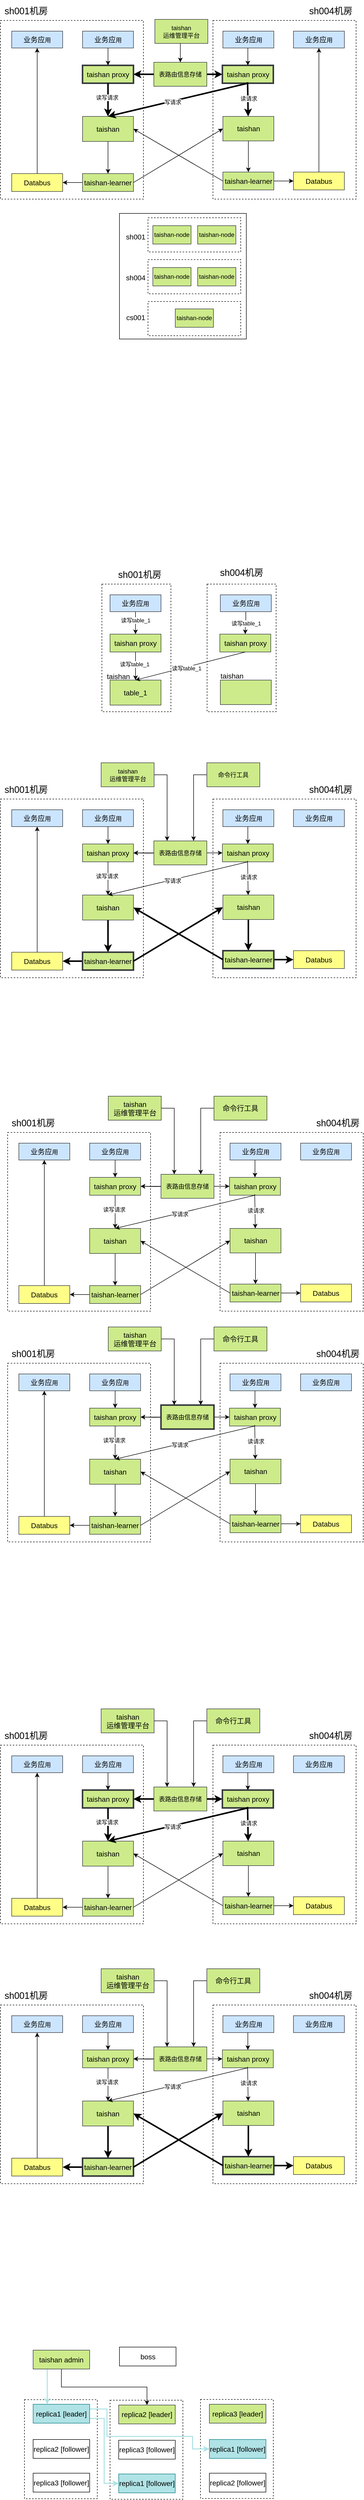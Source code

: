 <mxfile version="24.0.7" type="github">
  <diagram name="第 1 页" id="SUmOYy7VtTRGcbhbjFOq">
    <mxGraphModel dx="1434" dy="761" grid="0" gridSize="10" guides="1" tooltips="1" connect="1" arrows="1" fold="1" page="1" pageScale="1" pageWidth="827" pageHeight="1169" math="0" shadow="0">
      <root>
        <mxCell id="0" />
        <mxCell id="1" parent="0" />
        <mxCell id="boK0VUZgdgZWPOv1TJlZ-541" value="" style="rounded=0;whiteSpace=wrap;html=1;dashed=1;" vertex="1" parent="1">
          <mxGeometry x="451.5" y="4938.5" width="143" height="194" as="geometry" />
        </mxCell>
        <mxCell id="boK0VUZgdgZWPOv1TJlZ-540" value="" style="rounded=0;whiteSpace=wrap;html=1;dashed=1;" vertex="1" parent="1">
          <mxGeometry x="274" y="4940" width="143" height="194" as="geometry" />
        </mxCell>
        <mxCell id="boK0VUZgdgZWPOv1TJlZ-539" value="" style="rounded=0;whiteSpace=wrap;html=1;dashed=1;" vertex="1" parent="1">
          <mxGeometry x="106" y="4939" width="143" height="194" as="geometry" />
        </mxCell>
        <mxCell id="boK0VUZgdgZWPOv1TJlZ-249" value="" style="rounded=0;whiteSpace=wrap;html=1;dashed=1;" vertex="1" parent="1">
          <mxGeometry x="464.5" y="1383" width="135.5" height="250" as="geometry" />
        </mxCell>
        <mxCell id="boK0VUZgdgZWPOv1TJlZ-127" value="" style="rounded=0;whiteSpace=wrap;html=1;" vertex="1" parent="1">
          <mxGeometry x="292.5" y="657" width="249" height="246" as="geometry" />
        </mxCell>
        <mxCell id="boK0VUZgdgZWPOv1TJlZ-16" value="" style="rounded=0;whiteSpace=wrap;html=1;dashed=1;" vertex="1" parent="1">
          <mxGeometry x="59" y="279" width="280.5" height="350" as="geometry" />
        </mxCell>
        <mxCell id="boK0VUZgdgZWPOv1TJlZ-1" value="&lt;font style=&quot;font-size: 14px;&quot;&gt;taishan proxy&lt;/font&gt;" style="rounded=0;whiteSpace=wrap;html=1;fillColor=#cdeb8b;strokeColor=#36393d;strokeWidth=3;" vertex="1" parent="1">
          <mxGeometry x="220" y="367" width="100" height="35" as="geometry" />
        </mxCell>
        <mxCell id="boK0VUZgdgZWPOv1TJlZ-74" style="edgeStyle=orthogonalEdgeStyle;rounded=0;orthogonalLoop=1;jettySize=auto;html=1;exitX=0.5;exitY=1;exitDx=0;exitDy=0;entryX=0.5;entryY=0;entryDx=0;entryDy=0;" edge="1" parent="1" source="boK0VUZgdgZWPOv1TJlZ-6" target="boK0VUZgdgZWPOv1TJlZ-1">
          <mxGeometry relative="1" as="geometry" />
        </mxCell>
        <mxCell id="boK0VUZgdgZWPOv1TJlZ-6" value="&lt;font style=&quot;font-size: 14px;&quot;&gt;业务应&lt;/font&gt;用" style="rounded=0;whiteSpace=wrap;html=1;fillColor=#cce5ff;strokeColor=#36393d;" vertex="1" parent="1">
          <mxGeometry x="220" y="300" width="100" height="33" as="geometry" />
        </mxCell>
        <mxCell id="boK0VUZgdgZWPOv1TJlZ-21" value="&lt;span style=&quot;font-weight: normal;&quot;&gt;&lt;font style=&quot;font-size: 18px;&quot;&gt;sh001机房&lt;/font&gt;&lt;/span&gt;" style="text;strokeColor=none;fillColor=none;html=1;fontSize=24;fontStyle=1;verticalAlign=middle;align=center;" vertex="1" parent="1">
          <mxGeometry x="59" y="239" width="100" height="40" as="geometry" />
        </mxCell>
        <mxCell id="boK0VUZgdgZWPOv1TJlZ-96" style="edgeStyle=orthogonalEdgeStyle;rounded=0;orthogonalLoop=1;jettySize=auto;html=1;exitX=0;exitY=0.5;exitDx=0;exitDy=0;entryX=1;entryY=0.5;entryDx=0;entryDy=0;" edge="1" parent="1" source="boK0VUZgdgZWPOv1TJlZ-66" target="boK0VUZgdgZWPOv1TJlZ-95">
          <mxGeometry relative="1" as="geometry" />
        </mxCell>
        <mxCell id="boK0VUZgdgZWPOv1TJlZ-66" value="&lt;font style=&quot;font-size: 14px;&quot;&gt;taishan-learner&lt;/font&gt;" style="rounded=0;whiteSpace=wrap;html=1;fillColor=#cdeb8b;strokeColor=#36393d;" vertex="1" parent="1">
          <mxGeometry x="220" y="579" width="100" height="35" as="geometry" />
        </mxCell>
        <mxCell id="boK0VUZgdgZWPOv1TJlZ-67" value="" style="rounded=0;whiteSpace=wrap;html=1;dashed=1;" vertex="1" parent="1">
          <mxGeometry x="476" y="279" width="281" height="350" as="geometry" />
        </mxCell>
        <mxCell id="boK0VUZgdgZWPOv1TJlZ-68" value="&lt;font style=&quot;font-size: 14px;&quot;&gt;taishan proxy&lt;/font&gt;" style="rounded=0;whiteSpace=wrap;html=1;fillColor=#cdeb8b;strokeColor=#36393d;strokeWidth=3;" vertex="1" parent="1">
          <mxGeometry x="494.5" y="367" width="100" height="35" as="geometry" />
        </mxCell>
        <mxCell id="boK0VUZgdgZWPOv1TJlZ-75" style="edgeStyle=orthogonalEdgeStyle;rounded=0;orthogonalLoop=1;jettySize=auto;html=1;exitX=0.5;exitY=1;exitDx=0;exitDy=0;entryX=0.5;entryY=0;entryDx=0;entryDy=0;" edge="1" parent="1" source="boK0VUZgdgZWPOv1TJlZ-69" target="boK0VUZgdgZWPOv1TJlZ-68">
          <mxGeometry relative="1" as="geometry" />
        </mxCell>
        <mxCell id="boK0VUZgdgZWPOv1TJlZ-69" value="&lt;font style=&quot;font-size: 14px;&quot;&gt;业务应&lt;/font&gt;用" style="rounded=0;whiteSpace=wrap;html=1;fillColor=#cce5ff;strokeColor=#36393d;" vertex="1" parent="1">
          <mxGeometry x="495.5" y="300" width="100" height="33" as="geometry" />
        </mxCell>
        <mxCell id="boK0VUZgdgZWPOv1TJlZ-70" value="&lt;span style=&quot;font-weight: normal;&quot;&gt;&lt;font style=&quot;font-size: 18px;&quot;&gt;sh004机房&lt;/font&gt;&lt;/span&gt;" style="text;strokeColor=none;fillColor=none;html=1;fontSize=24;fontStyle=1;verticalAlign=middle;align=center;" vertex="1" parent="1">
          <mxGeometry x="657" y="239" width="100" height="40" as="geometry" />
        </mxCell>
        <mxCell id="boK0VUZgdgZWPOv1TJlZ-98" style="edgeStyle=orthogonalEdgeStyle;rounded=0;orthogonalLoop=1;jettySize=auto;html=1;exitX=1;exitY=0.5;exitDx=0;exitDy=0;" edge="1" parent="1" source="boK0VUZgdgZWPOv1TJlZ-73" target="boK0VUZgdgZWPOv1TJlZ-97">
          <mxGeometry relative="1" as="geometry" />
        </mxCell>
        <mxCell id="boK0VUZgdgZWPOv1TJlZ-73" value="&lt;font style=&quot;font-size: 14px;&quot;&gt;taishan-learner&lt;/font&gt;" style="rounded=0;whiteSpace=wrap;html=1;fillColor=#cdeb8b;strokeColor=#36393d;" vertex="1" parent="1">
          <mxGeometry x="495.5" y="576" width="100" height="35" as="geometry" />
        </mxCell>
        <mxCell id="boK0VUZgdgZWPOv1TJlZ-84" style="edgeStyle=orthogonalEdgeStyle;rounded=0;orthogonalLoop=1;jettySize=auto;html=1;exitX=0.5;exitY=1;exitDx=0;exitDy=0;entryX=0.5;entryY=0;entryDx=0;entryDy=0;" edge="1" parent="1" source="boK0VUZgdgZWPOv1TJlZ-77" target="boK0VUZgdgZWPOv1TJlZ-73">
          <mxGeometry relative="1" as="geometry" />
        </mxCell>
        <mxCell id="boK0VUZgdgZWPOv1TJlZ-77" value="&lt;font style=&quot;font-size: 14px;&quot;&gt;taishan&lt;/font&gt;" style="rounded=0;whiteSpace=wrap;html=1;fillColor=#cdeb8b;strokeColor=#36393d;" vertex="1" parent="1">
          <mxGeometry x="495.5" y="467" width="100" height="48" as="geometry" />
        </mxCell>
        <mxCell id="boK0VUZgdgZWPOv1TJlZ-83" style="edgeStyle=orthogonalEdgeStyle;rounded=0;orthogonalLoop=1;jettySize=auto;html=1;exitX=0.5;exitY=1;exitDx=0;exitDy=0;entryX=0.5;entryY=0;entryDx=0;entryDy=0;" edge="1" parent="1" source="boK0VUZgdgZWPOv1TJlZ-78" target="boK0VUZgdgZWPOv1TJlZ-66">
          <mxGeometry relative="1" as="geometry" />
        </mxCell>
        <mxCell id="boK0VUZgdgZWPOv1TJlZ-78" value="&lt;font style=&quot;font-size: 14px;&quot;&gt;taishan&lt;/font&gt;" style="rounded=0;whiteSpace=wrap;html=1;fillColor=#cdeb8b;strokeColor=#36393d;" vertex="1" parent="1">
          <mxGeometry x="220" y="467" width="100" height="49" as="geometry" />
        </mxCell>
        <mxCell id="boK0VUZgdgZWPOv1TJlZ-80" value="" style="endArrow=classic;html=1;rounded=0;exitX=0.5;exitY=1;exitDx=0;exitDy=0;entryX=0.5;entryY=0;entryDx=0;entryDy=0;strokeWidth=3;" edge="1" parent="1" source="boK0VUZgdgZWPOv1TJlZ-1" target="boK0VUZgdgZWPOv1TJlZ-78">
          <mxGeometry width="50" height="50" relative="1" as="geometry">
            <mxPoint x="501" y="572" as="sourcePoint" />
            <mxPoint x="551" y="522" as="targetPoint" />
          </mxGeometry>
        </mxCell>
        <mxCell id="boK0VUZgdgZWPOv1TJlZ-103" value="读写请求" style="edgeLabel;html=1;align=center;verticalAlign=middle;resizable=0;points=[];" vertex="1" connectable="0" parent="boK0VUZgdgZWPOv1TJlZ-80">
          <mxGeometry x="-0.139" y="-2" relative="1" as="geometry">
            <mxPoint as="offset" />
          </mxGeometry>
        </mxCell>
        <mxCell id="boK0VUZgdgZWPOv1TJlZ-81" value="" style="endArrow=classic;html=1;rounded=0;exitX=0.5;exitY=1;exitDx=0;exitDy=0;entryX=0.5;entryY=0;entryDx=0;entryDy=0;strokeWidth=3;" edge="1" parent="1" source="boK0VUZgdgZWPOv1TJlZ-68" target="boK0VUZgdgZWPOv1TJlZ-78">
          <mxGeometry width="50" height="50" relative="1" as="geometry">
            <mxPoint x="366" y="627" as="sourcePoint" />
            <mxPoint x="416" y="577" as="targetPoint" />
          </mxGeometry>
        </mxCell>
        <mxCell id="boK0VUZgdgZWPOv1TJlZ-104" value="写请求" style="edgeLabel;html=1;align=center;verticalAlign=middle;resizable=0;points=[];" vertex="1" connectable="0" parent="boK0VUZgdgZWPOv1TJlZ-81">
          <mxGeometry x="0.078" y="2" relative="1" as="geometry">
            <mxPoint as="offset" />
          </mxGeometry>
        </mxCell>
        <mxCell id="boK0VUZgdgZWPOv1TJlZ-82" value="" style="endArrow=classic;html=1;rounded=0;strokeWidth=3;" edge="1" parent="1" target="boK0VUZgdgZWPOv1TJlZ-77">
          <mxGeometry width="50" height="50" relative="1" as="geometry">
            <mxPoint x="544" y="400" as="sourcePoint" />
            <mxPoint x="451" y="522" as="targetPoint" />
          </mxGeometry>
        </mxCell>
        <mxCell id="boK0VUZgdgZWPOv1TJlZ-105" value="读请求" style="edgeLabel;html=1;align=center;verticalAlign=middle;resizable=0;points=[];" vertex="1" connectable="0" parent="boK0VUZgdgZWPOv1TJlZ-82">
          <mxGeometry x="-0.044" y="1" relative="1" as="geometry">
            <mxPoint as="offset" />
          </mxGeometry>
        </mxCell>
        <mxCell id="boK0VUZgdgZWPOv1TJlZ-86" style="edgeStyle=orthogonalEdgeStyle;rounded=0;orthogonalLoop=1;jettySize=auto;html=1;exitX=1;exitY=0.5;exitDx=0;exitDy=0;entryX=0;entryY=0.5;entryDx=0;entryDy=0;strokeWidth=3;" edge="1" parent="1" source="boK0VUZgdgZWPOv1TJlZ-85" target="boK0VUZgdgZWPOv1TJlZ-68">
          <mxGeometry relative="1" as="geometry" />
        </mxCell>
        <mxCell id="boK0VUZgdgZWPOv1TJlZ-87" style="edgeStyle=orthogonalEdgeStyle;rounded=0;orthogonalLoop=1;jettySize=auto;html=1;exitX=0;exitY=0.5;exitDx=0;exitDy=0;entryX=1;entryY=0.5;entryDx=0;entryDy=0;" edge="1" parent="1" target="boK0VUZgdgZWPOv1TJlZ-1">
          <mxGeometry relative="1" as="geometry">
            <mxPoint x="377" y="384.5" as="sourcePoint" />
          </mxGeometry>
        </mxCell>
        <mxCell id="boK0VUZgdgZWPOv1TJlZ-108" value="" style="edgeStyle=orthogonalEdgeStyle;rounded=0;orthogonalLoop=1;jettySize=auto;html=1;strokeWidth=3;" edge="1" parent="1" source="boK0VUZgdgZWPOv1TJlZ-85" target="boK0VUZgdgZWPOv1TJlZ-1">
          <mxGeometry relative="1" as="geometry" />
        </mxCell>
        <mxCell id="boK0VUZgdgZWPOv1TJlZ-85" value="表路由信息存储" style="rounded=0;whiteSpace=wrap;html=1;fillColor=#cdeb8b;strokeColor=#36393d;strokeWidth=1;" vertex="1" parent="1">
          <mxGeometry x="360" y="361" width="104" height="47" as="geometry" />
        </mxCell>
        <mxCell id="boK0VUZgdgZWPOv1TJlZ-88" style="edgeStyle=orthogonalEdgeStyle;rounded=0;orthogonalLoop=1;jettySize=auto;html=1;exitX=0.5;exitY=1;exitDx=0;exitDy=0;" edge="1" parent="1" source="boK0VUZgdgZWPOv1TJlZ-67" target="boK0VUZgdgZWPOv1TJlZ-67">
          <mxGeometry relative="1" as="geometry" />
        </mxCell>
        <mxCell id="boK0VUZgdgZWPOv1TJlZ-90" value="" style="endArrow=classic;html=1;rounded=0;exitX=1;exitY=0.5;exitDx=0;exitDy=0;entryX=0;entryY=0.5;entryDx=0;entryDy=0;" edge="1" parent="1" source="boK0VUZgdgZWPOv1TJlZ-66" target="boK0VUZgdgZWPOv1TJlZ-77">
          <mxGeometry width="50" height="50" relative="1" as="geometry">
            <mxPoint x="444" y="545" as="sourcePoint" />
            <mxPoint x="494" y="495" as="targetPoint" />
          </mxGeometry>
        </mxCell>
        <mxCell id="boK0VUZgdgZWPOv1TJlZ-91" value="" style="endArrow=classic;html=1;rounded=0;exitX=0;exitY=0.5;exitDx=0;exitDy=0;entryX=1;entryY=0.5;entryDx=0;entryDy=0;" edge="1" parent="1" source="boK0VUZgdgZWPOv1TJlZ-73" target="boK0VUZgdgZWPOv1TJlZ-78">
          <mxGeometry width="50" height="50" relative="1" as="geometry">
            <mxPoint x="444" y="545" as="sourcePoint" />
            <mxPoint x="494" y="495" as="targetPoint" />
          </mxGeometry>
        </mxCell>
        <mxCell id="boK0VUZgdgZWPOv1TJlZ-101" style="edgeStyle=orthogonalEdgeStyle;rounded=0;orthogonalLoop=1;jettySize=auto;html=1;exitX=0.5;exitY=0;exitDx=0;exitDy=0;" edge="1" parent="1" source="boK0VUZgdgZWPOv1TJlZ-95" target="boK0VUZgdgZWPOv1TJlZ-99">
          <mxGeometry relative="1" as="geometry" />
        </mxCell>
        <mxCell id="boK0VUZgdgZWPOv1TJlZ-95" value="&lt;span style=&quot;font-size: 14px;&quot;&gt;Databus&lt;/span&gt;" style="rounded=0;whiteSpace=wrap;html=1;fillColor=#ffff88;strokeColor=#36393d;" vertex="1" parent="1">
          <mxGeometry x="81" y="579" width="100" height="35" as="geometry" />
        </mxCell>
        <mxCell id="boK0VUZgdgZWPOv1TJlZ-102" style="edgeStyle=orthogonalEdgeStyle;rounded=0;orthogonalLoop=1;jettySize=auto;html=1;exitX=0.5;exitY=0;exitDx=0;exitDy=0;entryX=0.5;entryY=1;entryDx=0;entryDy=0;" edge="1" parent="1" source="boK0VUZgdgZWPOv1TJlZ-97" target="boK0VUZgdgZWPOv1TJlZ-100">
          <mxGeometry relative="1" as="geometry" />
        </mxCell>
        <mxCell id="boK0VUZgdgZWPOv1TJlZ-97" value="&lt;span style=&quot;font-size: 14px;&quot;&gt;Databus&lt;/span&gt;" style="rounded=0;whiteSpace=wrap;html=1;fillColor=#ffff88;strokeColor=#36393d;" vertex="1" parent="1">
          <mxGeometry x="634" y="576" width="100" height="35" as="geometry" />
        </mxCell>
        <mxCell id="boK0VUZgdgZWPOv1TJlZ-99" value="&lt;font style=&quot;font-size: 14px;&quot;&gt;业务应&lt;/font&gt;用" style="rounded=0;whiteSpace=wrap;html=1;fillColor=#cce5ff;strokeColor=#36393d;" vertex="1" parent="1">
          <mxGeometry x="81" y="300" width="100" height="33" as="geometry" />
        </mxCell>
        <mxCell id="boK0VUZgdgZWPOv1TJlZ-100" value="&lt;font style=&quot;font-size: 14px;&quot;&gt;业务应&lt;/font&gt;用" style="rounded=0;whiteSpace=wrap;html=1;fillColor=#cce5ff;strokeColor=#36393d;" vertex="1" parent="1">
          <mxGeometry x="634" y="300" width="100" height="33" as="geometry" />
        </mxCell>
        <mxCell id="boK0VUZgdgZWPOv1TJlZ-107" style="edgeStyle=orthogonalEdgeStyle;rounded=0;orthogonalLoop=1;jettySize=auto;html=1;exitX=0.5;exitY=1;exitDx=0;exitDy=0;entryX=0.5;entryY=0;entryDx=0;entryDy=0;" edge="1" parent="1" source="boK0VUZgdgZWPOv1TJlZ-106" target="boK0VUZgdgZWPOv1TJlZ-85">
          <mxGeometry relative="1" as="geometry" />
        </mxCell>
        <mxCell id="boK0VUZgdgZWPOv1TJlZ-106" value="taishan&lt;div&gt;运维管理平台&lt;/div&gt;" style="rounded=0;whiteSpace=wrap;html=1;fillColor=#cdeb8b;strokeColor=#36393d;" vertex="1" parent="1">
          <mxGeometry x="362" y="277" width="104" height="47" as="geometry" />
        </mxCell>
        <mxCell id="boK0VUZgdgZWPOv1TJlZ-109" value="" style="rounded=0;whiteSpace=wrap;html=1;dashed=1;" vertex="1" parent="1">
          <mxGeometry x="348.5" y="665.5" width="182" height="67" as="geometry" />
        </mxCell>
        <mxCell id="boK0VUZgdgZWPOv1TJlZ-112" value="taishan-node" style="rounded=0;whiteSpace=wrap;html=1;fillColor=#cdeb8b;strokeColor=#36393d;" vertex="1" parent="1">
          <mxGeometry x="358" y="681" width="75" height="36" as="geometry" />
        </mxCell>
        <mxCell id="boK0VUZgdgZWPOv1TJlZ-113" style="edgeStyle=orthogonalEdgeStyle;rounded=0;orthogonalLoop=1;jettySize=auto;html=1;exitX=0.5;exitY=1;exitDx=0;exitDy=0;" edge="1" parent="1" source="boK0VUZgdgZWPOv1TJlZ-112" target="boK0VUZgdgZWPOv1TJlZ-112">
          <mxGeometry relative="1" as="geometry" />
        </mxCell>
        <mxCell id="boK0VUZgdgZWPOv1TJlZ-114" value="taishan-node" style="rounded=0;whiteSpace=wrap;html=1;fillColor=#cdeb8b;strokeColor=#36393d;" vertex="1" parent="1">
          <mxGeometry x="446" y="681" width="75" height="36" as="geometry" />
        </mxCell>
        <mxCell id="boK0VUZgdgZWPOv1TJlZ-115" value="" style="rounded=0;whiteSpace=wrap;html=1;dashed=1;" vertex="1" parent="1">
          <mxGeometry x="348.5" y="747.5" width="182" height="67" as="geometry" />
        </mxCell>
        <mxCell id="boK0VUZgdgZWPOv1TJlZ-116" value="taishan-node" style="rounded=0;whiteSpace=wrap;html=1;fillColor=#cdeb8b;strokeColor=#36393d;" vertex="1" parent="1">
          <mxGeometry x="358" y="763" width="75" height="36" as="geometry" />
        </mxCell>
        <mxCell id="boK0VUZgdgZWPOv1TJlZ-117" style="edgeStyle=orthogonalEdgeStyle;rounded=0;orthogonalLoop=1;jettySize=auto;html=1;exitX=0.5;exitY=1;exitDx=0;exitDy=0;" edge="1" parent="1" source="boK0VUZgdgZWPOv1TJlZ-116" target="boK0VUZgdgZWPOv1TJlZ-116">
          <mxGeometry relative="1" as="geometry" />
        </mxCell>
        <mxCell id="boK0VUZgdgZWPOv1TJlZ-118" value="taishan-node" style="rounded=0;whiteSpace=wrap;html=1;fillColor=#cdeb8b;strokeColor=#36393d;" vertex="1" parent="1">
          <mxGeometry x="446" y="763" width="75" height="36" as="geometry" />
        </mxCell>
        <mxCell id="boK0VUZgdgZWPOv1TJlZ-119" value="" style="rounded=0;whiteSpace=wrap;html=1;dashed=1;" vertex="1" parent="1">
          <mxGeometry x="348.5" y="829.5" width="182" height="67" as="geometry" />
        </mxCell>
        <mxCell id="boK0VUZgdgZWPOv1TJlZ-120" value="taishan-node" style="rounded=0;whiteSpace=wrap;html=1;fillColor=#cdeb8b;strokeColor=#36393d;" vertex="1" parent="1">
          <mxGeometry x="402" y="844" width="75" height="36" as="geometry" />
        </mxCell>
        <mxCell id="boK0VUZgdgZWPOv1TJlZ-121" style="edgeStyle=orthogonalEdgeStyle;rounded=0;orthogonalLoop=1;jettySize=auto;html=1;exitX=0.5;exitY=1;exitDx=0;exitDy=0;" edge="1" parent="1" source="boK0VUZgdgZWPOv1TJlZ-120" target="boK0VUZgdgZWPOv1TJlZ-120">
          <mxGeometry relative="1" as="geometry" />
        </mxCell>
        <mxCell id="boK0VUZgdgZWPOv1TJlZ-123" value="&lt;span style=&quot;font-weight: normal;&quot;&gt;&lt;font style=&quot;font-size: 14px;&quot;&gt;sh001&lt;/font&gt;&lt;/span&gt;" style="text;strokeColor=none;fillColor=none;html=1;fontSize=24;fontStyle=1;verticalAlign=middle;align=center;" vertex="1" parent="1">
          <mxGeometry x="286.5" y="683" width="74" height="34" as="geometry" />
        </mxCell>
        <mxCell id="boK0VUZgdgZWPOv1TJlZ-124" value="&lt;span style=&quot;font-weight: normal;&quot;&gt;&lt;font style=&quot;font-size: 14px;&quot;&gt;sh004&lt;/font&gt;&lt;/span&gt;" style="text;strokeColor=none;fillColor=none;html=1;fontSize=24;fontStyle=1;verticalAlign=middle;align=center;" vertex="1" parent="1">
          <mxGeometry x="286.5" y="763" width="74" height="34" as="geometry" />
        </mxCell>
        <mxCell id="boK0VUZgdgZWPOv1TJlZ-125" value="&lt;span style=&quot;font-weight: normal;&quot;&gt;&lt;font style=&quot;font-size: 14px;&quot;&gt;cs001&lt;/font&gt;&lt;/span&gt;" style="text;strokeColor=none;fillColor=none;html=1;fontSize=24;fontStyle=1;verticalAlign=middle;align=center;" vertex="1" parent="1">
          <mxGeometry x="286.5" y="840.5" width="74" height="34" as="geometry" />
        </mxCell>
        <mxCell id="boK0VUZgdgZWPOv1TJlZ-207" value="" style="rounded=0;whiteSpace=wrap;html=1;dashed=1;" vertex="1" parent="1">
          <mxGeometry x="258" y="1383" width="135.5" height="250" as="geometry" />
        </mxCell>
        <mxCell id="boK0VUZgdgZWPOv1TJlZ-208" value="&lt;font style=&quot;font-size: 14px;&quot;&gt;taishan proxy&lt;/font&gt;" style="rounded=0;whiteSpace=wrap;html=1;fillColor=#cdeb8b;strokeColor=#36393d;strokeWidth=1;" vertex="1" parent="1">
          <mxGeometry x="274" y="1481" width="100" height="35" as="geometry" />
        </mxCell>
        <mxCell id="boK0VUZgdgZWPOv1TJlZ-209" style="edgeStyle=orthogonalEdgeStyle;rounded=0;orthogonalLoop=1;jettySize=auto;html=1;exitX=0.5;exitY=1;exitDx=0;exitDy=0;entryX=0.5;entryY=0;entryDx=0;entryDy=0;" edge="1" parent="1" source="boK0VUZgdgZWPOv1TJlZ-210" target="boK0VUZgdgZWPOv1TJlZ-208">
          <mxGeometry relative="1" as="geometry" />
        </mxCell>
        <mxCell id="boK0VUZgdgZWPOv1TJlZ-253" value="读写table_1" style="edgeLabel;html=1;align=center;verticalAlign=middle;resizable=0;points=[];" vertex="1" connectable="0" parent="boK0VUZgdgZWPOv1TJlZ-209">
          <mxGeometry x="-0.235" relative="1" as="geometry">
            <mxPoint as="offset" />
          </mxGeometry>
        </mxCell>
        <mxCell id="boK0VUZgdgZWPOv1TJlZ-210" value="&lt;font style=&quot;font-size: 14px;&quot;&gt;业务应&lt;/font&gt;用" style="rounded=0;whiteSpace=wrap;html=1;fillColor=#cce5ff;strokeColor=#36393d;" vertex="1" parent="1">
          <mxGeometry x="274" y="1404" width="100" height="33" as="geometry" />
        </mxCell>
        <mxCell id="boK0VUZgdgZWPOv1TJlZ-211" value="&lt;span style=&quot;font-weight: normal;&quot;&gt;&lt;font style=&quot;font-size: 18px;&quot;&gt;sh001机房&lt;/font&gt;&lt;/span&gt;" style="text;strokeColor=none;fillColor=none;html=1;fontSize=24;fontStyle=1;verticalAlign=middle;align=center;" vertex="1" parent="1">
          <mxGeometry x="282" y="1343" width="100" height="40" as="geometry" />
        </mxCell>
        <mxCell id="boK0VUZgdgZWPOv1TJlZ-215" value="&lt;font style=&quot;font-size: 14px;&quot;&gt;taishan proxy&lt;/font&gt;" style="rounded=0;whiteSpace=wrap;html=1;fillColor=#cdeb8b;strokeColor=#36393d;strokeWidth=1;" vertex="1" parent="1">
          <mxGeometry x="489.5" y="1481" width="100" height="35" as="geometry" />
        </mxCell>
        <mxCell id="boK0VUZgdgZWPOv1TJlZ-216" style="edgeStyle=orthogonalEdgeStyle;rounded=0;orthogonalLoop=1;jettySize=auto;html=1;exitX=0.5;exitY=1;exitDx=0;exitDy=0;entryX=0.5;entryY=0;entryDx=0;entryDy=0;" edge="1" parent="1" source="boK0VUZgdgZWPOv1TJlZ-217" target="boK0VUZgdgZWPOv1TJlZ-215">
          <mxGeometry relative="1" as="geometry" />
        </mxCell>
        <mxCell id="boK0VUZgdgZWPOv1TJlZ-254" value="读写table_1" style="edgeLabel;html=1;align=center;verticalAlign=middle;resizable=0;points=[];" vertex="1" connectable="0" parent="boK0VUZgdgZWPOv1TJlZ-216">
          <mxGeometry x="-0.029" y="1" relative="1" as="geometry">
            <mxPoint as="offset" />
          </mxGeometry>
        </mxCell>
        <mxCell id="boK0VUZgdgZWPOv1TJlZ-217" value="&lt;font style=&quot;font-size: 14px;&quot;&gt;业务应&lt;/font&gt;用" style="rounded=0;whiteSpace=wrap;html=1;fillColor=#cce5ff;strokeColor=#36393d;" vertex="1" parent="1">
          <mxGeometry x="490.5" y="1404" width="100" height="33" as="geometry" />
        </mxCell>
        <mxCell id="boK0VUZgdgZWPOv1TJlZ-222" value="" style="rounded=0;whiteSpace=wrap;html=1;fillColor=#cdeb8b;strokeColor=#36393d;" vertex="1" parent="1">
          <mxGeometry x="490.5" y="1571" width="100" height="48" as="geometry" />
        </mxCell>
        <mxCell id="boK0VUZgdgZWPOv1TJlZ-224" value="&lt;span style=&quot;font-size: 14px;&quot;&gt;table_1&lt;/span&gt;" style="rounded=0;whiteSpace=wrap;html=1;fillColor=#cdeb8b;strokeColor=#36393d;" vertex="1" parent="1">
          <mxGeometry x="274" y="1571" width="100" height="49" as="geometry" />
        </mxCell>
        <mxCell id="boK0VUZgdgZWPOv1TJlZ-225" value="" style="endArrow=classic;html=1;rounded=0;exitX=0.5;exitY=1;exitDx=0;exitDy=0;entryX=0.5;entryY=0;entryDx=0;entryDy=0;strokeWidth=1;" edge="1" parent="1" source="boK0VUZgdgZWPOv1TJlZ-208" target="boK0VUZgdgZWPOv1TJlZ-224">
          <mxGeometry width="50" height="50" relative="1" as="geometry">
            <mxPoint x="555" y="1676" as="sourcePoint" />
            <mxPoint x="605" y="1626" as="targetPoint" />
          </mxGeometry>
        </mxCell>
        <mxCell id="boK0VUZgdgZWPOv1TJlZ-226" value="读写table_1" style="edgeLabel;html=1;align=center;verticalAlign=middle;resizable=0;points=[];" vertex="1" connectable="0" parent="boK0VUZgdgZWPOv1TJlZ-225">
          <mxGeometry x="-0.139" y="-2" relative="1" as="geometry">
            <mxPoint as="offset" />
          </mxGeometry>
        </mxCell>
        <mxCell id="boK0VUZgdgZWPOv1TJlZ-227" value="" style="endArrow=classic;html=1;rounded=0;exitX=0.5;exitY=1;exitDx=0;exitDy=0;entryX=0.5;entryY=0;entryDx=0;entryDy=0;strokeWidth=1;" edge="1" parent="1" source="boK0VUZgdgZWPOv1TJlZ-215" target="boK0VUZgdgZWPOv1TJlZ-224">
          <mxGeometry width="50" height="50" relative="1" as="geometry">
            <mxPoint x="420" y="1731" as="sourcePoint" />
            <mxPoint x="470" y="1681" as="targetPoint" />
          </mxGeometry>
        </mxCell>
        <mxCell id="boK0VUZgdgZWPOv1TJlZ-228" value="读写table_1" style="edgeLabel;html=1;align=center;verticalAlign=middle;resizable=0;points=[];" vertex="1" connectable="0" parent="boK0VUZgdgZWPOv1TJlZ-227">
          <mxGeometry x="0.078" y="2" relative="1" as="geometry">
            <mxPoint as="offset" />
          </mxGeometry>
        </mxCell>
        <mxCell id="boK0VUZgdgZWPOv1TJlZ-235" style="edgeStyle=orthogonalEdgeStyle;rounded=0;orthogonalLoop=1;jettySize=auto;html=1;exitX=0.5;exitY=1;exitDx=0;exitDy=0;" edge="1" parent="1">
          <mxGeometry relative="1" as="geometry">
            <mxPoint x="641.5" y="1371" as="sourcePoint" />
            <mxPoint x="641.5" y="1371" as="targetPoint" />
          </mxGeometry>
        </mxCell>
        <mxCell id="boK0VUZgdgZWPOv1TJlZ-252" value="&lt;span style=&quot;font-weight: normal;&quot;&gt;&lt;font style=&quot;font-size: 18px;&quot;&gt;sh004机房&lt;/font&gt;&lt;/span&gt;" style="text;strokeColor=none;fillColor=none;html=1;fontSize=24;fontStyle=1;verticalAlign=middle;align=center;" vertex="1" parent="1">
          <mxGeometry x="482.25" y="1339" width="100" height="40" as="geometry" />
        </mxCell>
        <mxCell id="boK0VUZgdgZWPOv1TJlZ-255" value="&lt;font style=&quot;font-size: 14px; font-weight: normal;&quot;&gt;taishan&lt;/font&gt;" style="text;strokeColor=none;fillColor=none;html=1;fontSize=24;fontStyle=1;verticalAlign=middle;align=center;" vertex="1" parent="1">
          <mxGeometry x="267" y="1553" width="46" height="16" as="geometry" />
        </mxCell>
        <mxCell id="boK0VUZgdgZWPOv1TJlZ-257" value="&lt;font style=&quot;font-size: 14px; font-weight: normal;&quot;&gt;taishan&lt;/font&gt;" style="text;strokeColor=none;fillColor=none;html=1;fontSize=24;fontStyle=1;verticalAlign=middle;align=center;" vertex="1" parent="1">
          <mxGeometry x="489.5" y="1552" width="46" height="16" as="geometry" />
        </mxCell>
        <mxCell id="boK0VUZgdgZWPOv1TJlZ-259" value="" style="rounded=0;whiteSpace=wrap;html=1;dashed=1;" vertex="1" parent="1">
          <mxGeometry x="59" y="1804" width="280.5" height="350" as="geometry" />
        </mxCell>
        <mxCell id="boK0VUZgdgZWPOv1TJlZ-260" value="&lt;font style=&quot;font-size: 14px;&quot;&gt;taishan proxy&lt;/font&gt;" style="rounded=0;whiteSpace=wrap;html=1;fillColor=#cdeb8b;strokeColor=#36393d;strokeWidth=1;" vertex="1" parent="1">
          <mxGeometry x="220" y="1892" width="100" height="35" as="geometry" />
        </mxCell>
        <mxCell id="boK0VUZgdgZWPOv1TJlZ-261" style="edgeStyle=orthogonalEdgeStyle;rounded=0;orthogonalLoop=1;jettySize=auto;html=1;exitX=0.5;exitY=1;exitDx=0;exitDy=0;entryX=0.5;entryY=0;entryDx=0;entryDy=0;" edge="1" parent="1" source="boK0VUZgdgZWPOv1TJlZ-262" target="boK0VUZgdgZWPOv1TJlZ-260">
          <mxGeometry relative="1" as="geometry" />
        </mxCell>
        <mxCell id="boK0VUZgdgZWPOv1TJlZ-262" value="&lt;font style=&quot;font-size: 14px;&quot;&gt;业务应&lt;/font&gt;用" style="rounded=0;whiteSpace=wrap;html=1;fillColor=#cce5ff;strokeColor=#36393d;" vertex="1" parent="1">
          <mxGeometry x="220" y="1825" width="100" height="33" as="geometry" />
        </mxCell>
        <mxCell id="boK0VUZgdgZWPOv1TJlZ-263" value="&lt;span style=&quot;font-weight: normal;&quot;&gt;&lt;font style=&quot;font-size: 18px;&quot;&gt;sh001机房&lt;/font&gt;&lt;/span&gt;" style="text;strokeColor=none;fillColor=none;html=1;fontSize=24;fontStyle=1;verticalAlign=middle;align=center;" vertex="1" parent="1">
          <mxGeometry x="59" y="1764" width="100" height="40" as="geometry" />
        </mxCell>
        <mxCell id="boK0VUZgdgZWPOv1TJlZ-264" style="edgeStyle=orthogonalEdgeStyle;rounded=0;orthogonalLoop=1;jettySize=auto;html=1;exitX=0;exitY=0.5;exitDx=0;exitDy=0;entryX=1;entryY=0.5;entryDx=0;entryDy=0;strokeWidth=3;" edge="1" parent="1" source="boK0VUZgdgZWPOv1TJlZ-265" target="boK0VUZgdgZWPOv1TJlZ-291">
          <mxGeometry relative="1" as="geometry" />
        </mxCell>
        <mxCell id="boK0VUZgdgZWPOv1TJlZ-265" value="&lt;font style=&quot;font-size: 14px;&quot;&gt;taishan-learner&lt;/font&gt;" style="rounded=0;whiteSpace=wrap;html=1;fillColor=#cdeb8b;strokeColor=#36393d;strokeWidth=3;" vertex="1" parent="1">
          <mxGeometry x="220" y="2104" width="100" height="35" as="geometry" />
        </mxCell>
        <mxCell id="boK0VUZgdgZWPOv1TJlZ-266" value="" style="rounded=0;whiteSpace=wrap;html=1;dashed=1;" vertex="1" parent="1">
          <mxGeometry x="476" y="1804" width="281" height="350" as="geometry" />
        </mxCell>
        <mxCell id="boK0VUZgdgZWPOv1TJlZ-267" value="&lt;font style=&quot;font-size: 14px;&quot;&gt;taishan proxy&lt;/font&gt;" style="rounded=0;whiteSpace=wrap;html=1;fillColor=#cdeb8b;strokeColor=#36393d;strokeWidth=1;" vertex="1" parent="1">
          <mxGeometry x="494.5" y="1892" width="100" height="35" as="geometry" />
        </mxCell>
        <mxCell id="boK0VUZgdgZWPOv1TJlZ-268" style="edgeStyle=orthogonalEdgeStyle;rounded=0;orthogonalLoop=1;jettySize=auto;html=1;exitX=0.5;exitY=1;exitDx=0;exitDy=0;entryX=0.5;entryY=0;entryDx=0;entryDy=0;" edge="1" parent="1" source="boK0VUZgdgZWPOv1TJlZ-269" target="boK0VUZgdgZWPOv1TJlZ-267">
          <mxGeometry relative="1" as="geometry" />
        </mxCell>
        <mxCell id="boK0VUZgdgZWPOv1TJlZ-269" value="&lt;font style=&quot;font-size: 14px;&quot;&gt;业务应&lt;/font&gt;用" style="rounded=0;whiteSpace=wrap;html=1;fillColor=#cce5ff;strokeColor=#36393d;" vertex="1" parent="1">
          <mxGeometry x="495.5" y="1825" width="100" height="33" as="geometry" />
        </mxCell>
        <mxCell id="boK0VUZgdgZWPOv1TJlZ-270" value="&lt;span style=&quot;font-weight: normal;&quot;&gt;&lt;font style=&quot;font-size: 18px;&quot;&gt;sh004机房&lt;/font&gt;&lt;/span&gt;" style="text;strokeColor=none;fillColor=none;html=1;fontSize=24;fontStyle=1;verticalAlign=middle;align=center;" vertex="1" parent="1">
          <mxGeometry x="657" y="1764" width="100" height="40" as="geometry" />
        </mxCell>
        <mxCell id="boK0VUZgdgZWPOv1TJlZ-271" style="edgeStyle=orthogonalEdgeStyle;rounded=0;orthogonalLoop=1;jettySize=auto;html=1;exitX=1;exitY=0.5;exitDx=0;exitDy=0;strokeWidth=3;" edge="1" parent="1" source="boK0VUZgdgZWPOv1TJlZ-272" target="boK0VUZgdgZWPOv1TJlZ-293">
          <mxGeometry relative="1" as="geometry" />
        </mxCell>
        <mxCell id="boK0VUZgdgZWPOv1TJlZ-272" value="&lt;font style=&quot;font-size: 14px;&quot;&gt;taishan-learner&lt;/font&gt;" style="rounded=0;whiteSpace=wrap;html=1;fillColor=#cdeb8b;strokeColor=#36393d;strokeWidth=3;" vertex="1" parent="1">
          <mxGeometry x="495.5" y="2101" width="100" height="35" as="geometry" />
        </mxCell>
        <mxCell id="boK0VUZgdgZWPOv1TJlZ-273" style="edgeStyle=orthogonalEdgeStyle;rounded=0;orthogonalLoop=1;jettySize=auto;html=1;exitX=0.5;exitY=1;exitDx=0;exitDy=0;entryX=0.5;entryY=0;entryDx=0;entryDy=0;strokeWidth=3;" edge="1" parent="1" source="boK0VUZgdgZWPOv1TJlZ-274" target="boK0VUZgdgZWPOv1TJlZ-272">
          <mxGeometry relative="1" as="geometry" />
        </mxCell>
        <mxCell id="boK0VUZgdgZWPOv1TJlZ-274" value="&lt;font style=&quot;font-size: 14px;&quot;&gt;taishan&lt;/font&gt;" style="rounded=0;whiteSpace=wrap;html=1;fillColor=#cdeb8b;strokeColor=#36393d;" vertex="1" parent="1">
          <mxGeometry x="495.5" y="1992" width="100" height="48" as="geometry" />
        </mxCell>
        <mxCell id="boK0VUZgdgZWPOv1TJlZ-275" style="edgeStyle=orthogonalEdgeStyle;rounded=0;orthogonalLoop=1;jettySize=auto;html=1;exitX=0.5;exitY=1;exitDx=0;exitDy=0;entryX=0.5;entryY=0;entryDx=0;entryDy=0;strokeWidth=3;" edge="1" parent="1" source="boK0VUZgdgZWPOv1TJlZ-276" target="boK0VUZgdgZWPOv1TJlZ-265">
          <mxGeometry relative="1" as="geometry" />
        </mxCell>
        <mxCell id="boK0VUZgdgZWPOv1TJlZ-276" value="&lt;font style=&quot;font-size: 14px;&quot;&gt;taishan&lt;/font&gt;" style="rounded=0;whiteSpace=wrap;html=1;fillColor=#cdeb8b;strokeColor=#36393d;" vertex="1" parent="1">
          <mxGeometry x="220" y="1992" width="100" height="49" as="geometry" />
        </mxCell>
        <mxCell id="boK0VUZgdgZWPOv1TJlZ-277" value="" style="endArrow=classic;html=1;rounded=0;exitX=0.5;exitY=1;exitDx=0;exitDy=0;entryX=0.5;entryY=0;entryDx=0;entryDy=0;strokeWidth=1;" edge="1" parent="1" source="boK0VUZgdgZWPOv1TJlZ-260" target="boK0VUZgdgZWPOv1TJlZ-276">
          <mxGeometry width="50" height="50" relative="1" as="geometry">
            <mxPoint x="501" y="2097" as="sourcePoint" />
            <mxPoint x="551" y="2047" as="targetPoint" />
          </mxGeometry>
        </mxCell>
        <mxCell id="boK0VUZgdgZWPOv1TJlZ-278" value="读写请求" style="edgeLabel;html=1;align=center;verticalAlign=middle;resizable=0;points=[];" vertex="1" connectable="0" parent="boK0VUZgdgZWPOv1TJlZ-277">
          <mxGeometry x="-0.139" y="-2" relative="1" as="geometry">
            <mxPoint as="offset" />
          </mxGeometry>
        </mxCell>
        <mxCell id="boK0VUZgdgZWPOv1TJlZ-279" value="" style="endArrow=classic;html=1;rounded=0;exitX=0.5;exitY=1;exitDx=0;exitDy=0;entryX=0.5;entryY=0;entryDx=0;entryDy=0;strokeWidth=1;" edge="1" parent="1" source="boK0VUZgdgZWPOv1TJlZ-267" target="boK0VUZgdgZWPOv1TJlZ-276">
          <mxGeometry width="50" height="50" relative="1" as="geometry">
            <mxPoint x="366" y="2152" as="sourcePoint" />
            <mxPoint x="416" y="2102" as="targetPoint" />
          </mxGeometry>
        </mxCell>
        <mxCell id="boK0VUZgdgZWPOv1TJlZ-280" value="写请求" style="edgeLabel;html=1;align=center;verticalAlign=middle;resizable=0;points=[];" vertex="1" connectable="0" parent="boK0VUZgdgZWPOv1TJlZ-279">
          <mxGeometry x="0.078" y="2" relative="1" as="geometry">
            <mxPoint as="offset" />
          </mxGeometry>
        </mxCell>
        <mxCell id="boK0VUZgdgZWPOv1TJlZ-281" value="" style="endArrow=classic;html=1;rounded=0;strokeWidth=1;" edge="1" parent="1" target="boK0VUZgdgZWPOv1TJlZ-274">
          <mxGeometry width="50" height="50" relative="1" as="geometry">
            <mxPoint x="544" y="1925" as="sourcePoint" />
            <mxPoint x="451" y="2047" as="targetPoint" />
          </mxGeometry>
        </mxCell>
        <mxCell id="boK0VUZgdgZWPOv1TJlZ-282" value="读请求" style="edgeLabel;html=1;align=center;verticalAlign=middle;resizable=0;points=[];" vertex="1" connectable="0" parent="boK0VUZgdgZWPOv1TJlZ-281">
          <mxGeometry x="-0.044" y="1" relative="1" as="geometry">
            <mxPoint as="offset" />
          </mxGeometry>
        </mxCell>
        <mxCell id="boK0VUZgdgZWPOv1TJlZ-283" style="edgeStyle=orthogonalEdgeStyle;rounded=0;orthogonalLoop=1;jettySize=auto;html=1;exitX=1;exitY=0.5;exitDx=0;exitDy=0;entryX=0;entryY=0.5;entryDx=0;entryDy=0;strokeWidth=1;" edge="1" parent="1" source="boK0VUZgdgZWPOv1TJlZ-286" target="boK0VUZgdgZWPOv1TJlZ-267">
          <mxGeometry relative="1" as="geometry" />
        </mxCell>
        <mxCell id="boK0VUZgdgZWPOv1TJlZ-284" style="edgeStyle=orthogonalEdgeStyle;rounded=0;orthogonalLoop=1;jettySize=auto;html=1;exitX=0;exitY=0.5;exitDx=0;exitDy=0;entryX=1;entryY=0.5;entryDx=0;entryDy=0;" edge="1" parent="1" target="boK0VUZgdgZWPOv1TJlZ-260">
          <mxGeometry relative="1" as="geometry">
            <mxPoint x="377" y="1909.5" as="sourcePoint" />
          </mxGeometry>
        </mxCell>
        <mxCell id="boK0VUZgdgZWPOv1TJlZ-285" value="" style="edgeStyle=orthogonalEdgeStyle;rounded=0;orthogonalLoop=1;jettySize=auto;html=1;strokeWidth=1;" edge="1" parent="1" source="boK0VUZgdgZWPOv1TJlZ-286" target="boK0VUZgdgZWPOv1TJlZ-260">
          <mxGeometry relative="1" as="geometry" />
        </mxCell>
        <mxCell id="boK0VUZgdgZWPOv1TJlZ-286" value="表路由信息存储" style="rounded=0;whiteSpace=wrap;html=1;fillColor=#cdeb8b;strokeColor=#36393d;strokeWidth=1;" vertex="1" parent="1">
          <mxGeometry x="360" y="1886" width="104" height="47" as="geometry" />
        </mxCell>
        <mxCell id="boK0VUZgdgZWPOv1TJlZ-287" style="edgeStyle=orthogonalEdgeStyle;rounded=0;orthogonalLoop=1;jettySize=auto;html=1;exitX=0.5;exitY=1;exitDx=0;exitDy=0;" edge="1" parent="1" source="boK0VUZgdgZWPOv1TJlZ-266" target="boK0VUZgdgZWPOv1TJlZ-266">
          <mxGeometry relative="1" as="geometry" />
        </mxCell>
        <mxCell id="boK0VUZgdgZWPOv1TJlZ-288" value="" style="endArrow=classic;html=1;rounded=0;exitX=1;exitY=0.5;exitDx=0;exitDy=0;entryX=0;entryY=0.5;entryDx=0;entryDy=0;strokeWidth=3;" edge="1" parent="1" source="boK0VUZgdgZWPOv1TJlZ-265" target="boK0VUZgdgZWPOv1TJlZ-274">
          <mxGeometry width="50" height="50" relative="1" as="geometry">
            <mxPoint x="444" y="2070" as="sourcePoint" />
            <mxPoint x="494" y="2020" as="targetPoint" />
          </mxGeometry>
        </mxCell>
        <mxCell id="boK0VUZgdgZWPOv1TJlZ-289" value="" style="endArrow=classic;html=1;rounded=0;exitX=0;exitY=0.5;exitDx=0;exitDy=0;entryX=1;entryY=0.5;entryDx=0;entryDy=0;strokeWidth=3;" edge="1" parent="1" source="boK0VUZgdgZWPOv1TJlZ-272" target="boK0VUZgdgZWPOv1TJlZ-276">
          <mxGeometry width="50" height="50" relative="1" as="geometry">
            <mxPoint x="444" y="2070" as="sourcePoint" />
            <mxPoint x="494" y="2020" as="targetPoint" />
          </mxGeometry>
        </mxCell>
        <mxCell id="boK0VUZgdgZWPOv1TJlZ-301" style="edgeStyle=orthogonalEdgeStyle;rounded=0;orthogonalLoop=1;jettySize=auto;html=1;exitX=0.5;exitY=0;exitDx=0;exitDy=0;entryX=0.5;entryY=1;entryDx=0;entryDy=0;" edge="1" parent="1" source="boK0VUZgdgZWPOv1TJlZ-291" target="boK0VUZgdgZWPOv1TJlZ-294">
          <mxGeometry relative="1" as="geometry" />
        </mxCell>
        <mxCell id="boK0VUZgdgZWPOv1TJlZ-291" value="&lt;span style=&quot;font-size: 14px;&quot;&gt;Databus&lt;/span&gt;" style="rounded=0;whiteSpace=wrap;html=1;fillColor=#ffff88;strokeColor=#36393d;" vertex="1" parent="1">
          <mxGeometry x="81" y="2104" width="100" height="35" as="geometry" />
        </mxCell>
        <mxCell id="boK0VUZgdgZWPOv1TJlZ-293" value="&lt;span style=&quot;font-size: 14px;&quot;&gt;Databus&lt;/span&gt;" style="rounded=0;whiteSpace=wrap;html=1;fillColor=#ffff88;strokeColor=#36393d;" vertex="1" parent="1">
          <mxGeometry x="634" y="2101" width="100" height="35" as="geometry" />
        </mxCell>
        <mxCell id="boK0VUZgdgZWPOv1TJlZ-294" value="&lt;font style=&quot;font-size: 14px;&quot;&gt;业务应&lt;/font&gt;用" style="rounded=0;whiteSpace=wrap;html=1;fillColor=#cce5ff;strokeColor=#36393d;" vertex="1" parent="1">
          <mxGeometry x="81" y="1825" width="100" height="33" as="geometry" />
        </mxCell>
        <mxCell id="boK0VUZgdgZWPOv1TJlZ-295" value="&lt;font style=&quot;font-size: 14px;&quot;&gt;业务应&lt;/font&gt;用" style="rounded=0;whiteSpace=wrap;html=1;fillColor=#cce5ff;strokeColor=#36393d;" vertex="1" parent="1">
          <mxGeometry x="634" y="1825" width="100" height="33" as="geometry" />
        </mxCell>
        <mxCell id="boK0VUZgdgZWPOv1TJlZ-303" style="edgeStyle=orthogonalEdgeStyle;rounded=0;orthogonalLoop=1;jettySize=auto;html=1;exitX=1;exitY=0.5;exitDx=0;exitDy=0;entryX=0.25;entryY=0;entryDx=0;entryDy=0;" edge="1" parent="1" source="boK0VUZgdgZWPOv1TJlZ-297" target="boK0VUZgdgZWPOv1TJlZ-286">
          <mxGeometry relative="1" as="geometry" />
        </mxCell>
        <mxCell id="boK0VUZgdgZWPOv1TJlZ-297" value="taishan&lt;div&gt;运维管理平台&lt;/div&gt;" style="rounded=0;whiteSpace=wrap;html=1;fillColor=#cdeb8b;strokeColor=#36393d;" vertex="1" parent="1">
          <mxGeometry x="256.5" y="1733" width="104" height="47" as="geometry" />
        </mxCell>
        <mxCell id="boK0VUZgdgZWPOv1TJlZ-304" style="edgeStyle=orthogonalEdgeStyle;rounded=0;orthogonalLoop=1;jettySize=auto;html=1;exitX=0;exitY=0.5;exitDx=0;exitDy=0;entryX=0.75;entryY=0;entryDx=0;entryDy=0;" edge="1" parent="1" source="boK0VUZgdgZWPOv1TJlZ-302" target="boK0VUZgdgZWPOv1TJlZ-286">
          <mxGeometry relative="1" as="geometry" />
        </mxCell>
        <mxCell id="boK0VUZgdgZWPOv1TJlZ-302" value="命令行工具" style="rounded=0;whiteSpace=wrap;html=1;fillColor=#cdeb8b;strokeColor=#36393d;" vertex="1" parent="1">
          <mxGeometry x="464" y="1733" width="104" height="47" as="geometry" />
        </mxCell>
        <mxCell id="boK0VUZgdgZWPOv1TJlZ-345" value="" style="rounded=0;whiteSpace=wrap;html=1;dashed=1;" vertex="1" parent="1">
          <mxGeometry x="73" y="2457" width="280.5" height="350" as="geometry" />
        </mxCell>
        <mxCell id="boK0VUZgdgZWPOv1TJlZ-346" value="&lt;font style=&quot;font-size: 14px;&quot;&gt;taishan proxy&lt;/font&gt;" style="rounded=0;whiteSpace=wrap;html=1;fillColor=#cdeb8b;strokeColor=#36393d;strokeWidth=1;" vertex="1" parent="1">
          <mxGeometry x="234" y="2545" width="100" height="35" as="geometry" />
        </mxCell>
        <mxCell id="boK0VUZgdgZWPOv1TJlZ-347" style="edgeStyle=orthogonalEdgeStyle;rounded=0;orthogonalLoop=1;jettySize=auto;html=1;exitX=0.5;exitY=1;exitDx=0;exitDy=0;entryX=0.5;entryY=0;entryDx=0;entryDy=0;" edge="1" parent="1" source="boK0VUZgdgZWPOv1TJlZ-348" target="boK0VUZgdgZWPOv1TJlZ-346">
          <mxGeometry relative="1" as="geometry" />
        </mxCell>
        <mxCell id="boK0VUZgdgZWPOv1TJlZ-348" value="&lt;font style=&quot;font-size: 14px;&quot;&gt;业务应&lt;/font&gt;用" style="rounded=0;whiteSpace=wrap;html=1;fillColor=#cce5ff;strokeColor=#36393d;" vertex="1" parent="1">
          <mxGeometry x="234" y="2478" width="100" height="33" as="geometry" />
        </mxCell>
        <mxCell id="boK0VUZgdgZWPOv1TJlZ-349" value="&lt;span style=&quot;font-weight: normal;&quot;&gt;&lt;font style=&quot;font-size: 18px;&quot;&gt;sh001机房&lt;/font&gt;&lt;/span&gt;" style="text;strokeColor=none;fillColor=none;html=1;fontSize=24;fontStyle=1;verticalAlign=middle;align=center;" vertex="1" parent="1">
          <mxGeometry x="73" y="2417" width="100" height="40" as="geometry" />
        </mxCell>
        <mxCell id="boK0VUZgdgZWPOv1TJlZ-350" style="edgeStyle=orthogonalEdgeStyle;rounded=0;orthogonalLoop=1;jettySize=auto;html=1;exitX=0;exitY=0.5;exitDx=0;exitDy=0;entryX=1;entryY=0.5;entryDx=0;entryDy=0;strokeWidth=1;" edge="1" parent="1" source="boK0VUZgdgZWPOv1TJlZ-351" target="boK0VUZgdgZWPOv1TJlZ-377">
          <mxGeometry relative="1" as="geometry" />
        </mxCell>
        <mxCell id="boK0VUZgdgZWPOv1TJlZ-351" value="&lt;font style=&quot;font-size: 14px;&quot;&gt;taishan-learner&lt;/font&gt;" style="rounded=0;whiteSpace=wrap;html=1;fillColor=#cdeb8b;strokeColor=#36393d;strokeWidth=1;" vertex="1" parent="1">
          <mxGeometry x="234" y="2757" width="100" height="35" as="geometry" />
        </mxCell>
        <mxCell id="boK0VUZgdgZWPOv1TJlZ-352" value="" style="rounded=0;whiteSpace=wrap;html=1;dashed=1;" vertex="1" parent="1">
          <mxGeometry x="490" y="2457" width="281" height="350" as="geometry" />
        </mxCell>
        <mxCell id="boK0VUZgdgZWPOv1TJlZ-353" value="&lt;font style=&quot;font-size: 14px;&quot;&gt;taishan proxy&lt;/font&gt;" style="rounded=0;whiteSpace=wrap;html=1;fillColor=#cdeb8b;strokeColor=#36393d;strokeWidth=1;" vertex="1" parent="1">
          <mxGeometry x="508.5" y="2545" width="100" height="35" as="geometry" />
        </mxCell>
        <mxCell id="boK0VUZgdgZWPOv1TJlZ-354" style="edgeStyle=orthogonalEdgeStyle;rounded=0;orthogonalLoop=1;jettySize=auto;html=1;exitX=0.5;exitY=1;exitDx=0;exitDy=0;entryX=0.5;entryY=0;entryDx=0;entryDy=0;" edge="1" parent="1" source="boK0VUZgdgZWPOv1TJlZ-355" target="boK0VUZgdgZWPOv1TJlZ-353">
          <mxGeometry relative="1" as="geometry" />
        </mxCell>
        <mxCell id="boK0VUZgdgZWPOv1TJlZ-355" value="&lt;font style=&quot;font-size: 14px;&quot;&gt;业务应&lt;/font&gt;用" style="rounded=0;whiteSpace=wrap;html=1;fillColor=#cce5ff;strokeColor=#36393d;" vertex="1" parent="1">
          <mxGeometry x="509.5" y="2478" width="100" height="33" as="geometry" />
        </mxCell>
        <mxCell id="boK0VUZgdgZWPOv1TJlZ-356" value="&lt;span style=&quot;font-weight: normal;&quot;&gt;&lt;font style=&quot;font-size: 18px;&quot;&gt;sh004机房&lt;/font&gt;&lt;/span&gt;" style="text;strokeColor=none;fillColor=none;html=1;fontSize=24;fontStyle=1;verticalAlign=middle;align=center;" vertex="1" parent="1">
          <mxGeometry x="671" y="2417" width="100" height="40" as="geometry" />
        </mxCell>
        <mxCell id="boK0VUZgdgZWPOv1TJlZ-357" style="edgeStyle=orthogonalEdgeStyle;rounded=0;orthogonalLoop=1;jettySize=auto;html=1;exitX=1;exitY=0.5;exitDx=0;exitDy=0;strokeWidth=1;" edge="1" parent="1" source="boK0VUZgdgZWPOv1TJlZ-358" target="boK0VUZgdgZWPOv1TJlZ-378">
          <mxGeometry relative="1" as="geometry" />
        </mxCell>
        <mxCell id="boK0VUZgdgZWPOv1TJlZ-358" value="&lt;font style=&quot;font-size: 14px;&quot;&gt;taishan-learner&lt;/font&gt;" style="rounded=0;whiteSpace=wrap;html=1;fillColor=#cdeb8b;strokeColor=#36393d;strokeWidth=1;" vertex="1" parent="1">
          <mxGeometry x="509.5" y="2754" width="100" height="35" as="geometry" />
        </mxCell>
        <mxCell id="boK0VUZgdgZWPOv1TJlZ-359" style="edgeStyle=orthogonalEdgeStyle;rounded=0;orthogonalLoop=1;jettySize=auto;html=1;exitX=0.5;exitY=1;exitDx=0;exitDy=0;entryX=0.5;entryY=0;entryDx=0;entryDy=0;strokeWidth=1;" edge="1" parent="1" source="boK0VUZgdgZWPOv1TJlZ-360" target="boK0VUZgdgZWPOv1TJlZ-358">
          <mxGeometry relative="1" as="geometry" />
        </mxCell>
        <mxCell id="boK0VUZgdgZWPOv1TJlZ-360" value="&lt;font style=&quot;font-size: 14px;&quot;&gt;taishan&lt;/font&gt;" style="rounded=0;whiteSpace=wrap;html=1;fillColor=#cdeb8b;strokeColor=#36393d;" vertex="1" parent="1">
          <mxGeometry x="509.5" y="2645" width="100" height="48" as="geometry" />
        </mxCell>
        <mxCell id="boK0VUZgdgZWPOv1TJlZ-361" style="edgeStyle=orthogonalEdgeStyle;rounded=0;orthogonalLoop=1;jettySize=auto;html=1;exitX=0.5;exitY=1;exitDx=0;exitDy=0;entryX=0.5;entryY=0;entryDx=0;entryDy=0;strokeWidth=1;" edge="1" parent="1" source="boK0VUZgdgZWPOv1TJlZ-362" target="boK0VUZgdgZWPOv1TJlZ-351">
          <mxGeometry relative="1" as="geometry" />
        </mxCell>
        <mxCell id="boK0VUZgdgZWPOv1TJlZ-362" value="&lt;font style=&quot;font-size: 14px;&quot;&gt;taishan&lt;/font&gt;" style="rounded=0;whiteSpace=wrap;html=1;fillColor=#cdeb8b;strokeColor=#36393d;" vertex="1" parent="1">
          <mxGeometry x="234" y="2645" width="100" height="49" as="geometry" />
        </mxCell>
        <mxCell id="boK0VUZgdgZWPOv1TJlZ-363" value="" style="endArrow=classic;html=1;rounded=0;exitX=0.5;exitY=1;exitDx=0;exitDy=0;entryX=0.5;entryY=0;entryDx=0;entryDy=0;strokeWidth=1;" edge="1" parent="1" source="boK0VUZgdgZWPOv1TJlZ-346" target="boK0VUZgdgZWPOv1TJlZ-362">
          <mxGeometry width="50" height="50" relative="1" as="geometry">
            <mxPoint x="515" y="2750" as="sourcePoint" />
            <mxPoint x="565" y="2700" as="targetPoint" />
          </mxGeometry>
        </mxCell>
        <mxCell id="boK0VUZgdgZWPOv1TJlZ-364" value="读写请求" style="edgeLabel;html=1;align=center;verticalAlign=middle;resizable=0;points=[];" vertex="1" connectable="0" parent="boK0VUZgdgZWPOv1TJlZ-363">
          <mxGeometry x="-0.139" y="-2" relative="1" as="geometry">
            <mxPoint as="offset" />
          </mxGeometry>
        </mxCell>
        <mxCell id="boK0VUZgdgZWPOv1TJlZ-365" value="" style="endArrow=classic;html=1;rounded=0;exitX=0.5;exitY=1;exitDx=0;exitDy=0;entryX=0.5;entryY=0;entryDx=0;entryDy=0;strokeWidth=1;" edge="1" parent="1" source="boK0VUZgdgZWPOv1TJlZ-353" target="boK0VUZgdgZWPOv1TJlZ-362">
          <mxGeometry width="50" height="50" relative="1" as="geometry">
            <mxPoint x="380" y="2805" as="sourcePoint" />
            <mxPoint x="430" y="2755" as="targetPoint" />
          </mxGeometry>
        </mxCell>
        <mxCell id="boK0VUZgdgZWPOv1TJlZ-366" value="写请求" style="edgeLabel;html=1;align=center;verticalAlign=middle;resizable=0;points=[];" vertex="1" connectable="0" parent="boK0VUZgdgZWPOv1TJlZ-365">
          <mxGeometry x="0.078" y="2" relative="1" as="geometry">
            <mxPoint as="offset" />
          </mxGeometry>
        </mxCell>
        <mxCell id="boK0VUZgdgZWPOv1TJlZ-367" value="" style="endArrow=classic;html=1;rounded=0;strokeWidth=1;" edge="1" parent="1" target="boK0VUZgdgZWPOv1TJlZ-360">
          <mxGeometry width="50" height="50" relative="1" as="geometry">
            <mxPoint x="558" y="2578" as="sourcePoint" />
            <mxPoint x="465" y="2700" as="targetPoint" />
          </mxGeometry>
        </mxCell>
        <mxCell id="boK0VUZgdgZWPOv1TJlZ-368" value="读请求" style="edgeLabel;html=1;align=center;verticalAlign=middle;resizable=0;points=[];" vertex="1" connectable="0" parent="boK0VUZgdgZWPOv1TJlZ-367">
          <mxGeometry x="-0.044" y="1" relative="1" as="geometry">
            <mxPoint as="offset" />
          </mxGeometry>
        </mxCell>
        <mxCell id="boK0VUZgdgZWPOv1TJlZ-369" style="edgeStyle=orthogonalEdgeStyle;rounded=0;orthogonalLoop=1;jettySize=auto;html=1;exitX=1;exitY=0.5;exitDx=0;exitDy=0;entryX=0;entryY=0.5;entryDx=0;entryDy=0;strokeWidth=1;" edge="1" parent="1" source="boK0VUZgdgZWPOv1TJlZ-372" target="boK0VUZgdgZWPOv1TJlZ-353">
          <mxGeometry relative="1" as="geometry" />
        </mxCell>
        <mxCell id="boK0VUZgdgZWPOv1TJlZ-370" style="edgeStyle=orthogonalEdgeStyle;rounded=0;orthogonalLoop=1;jettySize=auto;html=1;exitX=0;exitY=0.5;exitDx=0;exitDy=0;entryX=1;entryY=0.5;entryDx=0;entryDy=0;" edge="1" parent="1" target="boK0VUZgdgZWPOv1TJlZ-346">
          <mxGeometry relative="1" as="geometry">
            <mxPoint x="391" y="2562.5" as="sourcePoint" />
          </mxGeometry>
        </mxCell>
        <mxCell id="boK0VUZgdgZWPOv1TJlZ-371" value="" style="edgeStyle=orthogonalEdgeStyle;rounded=0;orthogonalLoop=1;jettySize=auto;html=1;strokeWidth=1;" edge="1" parent="1" source="boK0VUZgdgZWPOv1TJlZ-372" target="boK0VUZgdgZWPOv1TJlZ-346">
          <mxGeometry relative="1" as="geometry" />
        </mxCell>
        <mxCell id="boK0VUZgdgZWPOv1TJlZ-372" value="表路由信息存储" style="rounded=0;whiteSpace=wrap;html=1;fillColor=#cdeb8b;strokeColor=#36393d;strokeWidth=1;" vertex="1" parent="1">
          <mxGeometry x="374" y="2539" width="104" height="47" as="geometry" />
        </mxCell>
        <mxCell id="boK0VUZgdgZWPOv1TJlZ-373" style="edgeStyle=orthogonalEdgeStyle;rounded=0;orthogonalLoop=1;jettySize=auto;html=1;exitX=0.5;exitY=1;exitDx=0;exitDy=0;" edge="1" parent="1" source="boK0VUZgdgZWPOv1TJlZ-352" target="boK0VUZgdgZWPOv1TJlZ-352">
          <mxGeometry relative="1" as="geometry" />
        </mxCell>
        <mxCell id="boK0VUZgdgZWPOv1TJlZ-374" value="" style="endArrow=classic;html=1;rounded=0;exitX=1;exitY=0.5;exitDx=0;exitDy=0;entryX=0;entryY=0.5;entryDx=0;entryDy=0;strokeWidth=1;" edge="1" parent="1" source="boK0VUZgdgZWPOv1TJlZ-351" target="boK0VUZgdgZWPOv1TJlZ-360">
          <mxGeometry width="50" height="50" relative="1" as="geometry">
            <mxPoint x="458" y="2723" as="sourcePoint" />
            <mxPoint x="508" y="2673" as="targetPoint" />
          </mxGeometry>
        </mxCell>
        <mxCell id="boK0VUZgdgZWPOv1TJlZ-375" value="" style="endArrow=classic;html=1;rounded=0;exitX=0;exitY=0.5;exitDx=0;exitDy=0;entryX=1;entryY=0.5;entryDx=0;entryDy=0;strokeWidth=1;" edge="1" parent="1" source="boK0VUZgdgZWPOv1TJlZ-358" target="boK0VUZgdgZWPOv1TJlZ-362">
          <mxGeometry width="50" height="50" relative="1" as="geometry">
            <mxPoint x="458" y="2723" as="sourcePoint" />
            <mxPoint x="508" y="2673" as="targetPoint" />
          </mxGeometry>
        </mxCell>
        <mxCell id="boK0VUZgdgZWPOv1TJlZ-376" style="edgeStyle=orthogonalEdgeStyle;rounded=0;orthogonalLoop=1;jettySize=auto;html=1;exitX=0.5;exitY=0;exitDx=0;exitDy=0;entryX=0.5;entryY=1;entryDx=0;entryDy=0;" edge="1" parent="1" source="boK0VUZgdgZWPOv1TJlZ-377" target="boK0VUZgdgZWPOv1TJlZ-379">
          <mxGeometry relative="1" as="geometry" />
        </mxCell>
        <mxCell id="boK0VUZgdgZWPOv1TJlZ-377" value="&lt;span style=&quot;font-size: 14px;&quot;&gt;Databus&lt;/span&gt;" style="rounded=0;whiteSpace=wrap;html=1;fillColor=#ffff88;strokeColor=#36393d;" vertex="1" parent="1">
          <mxGeometry x="95" y="2757" width="100" height="35" as="geometry" />
        </mxCell>
        <mxCell id="boK0VUZgdgZWPOv1TJlZ-378" value="&lt;span style=&quot;font-size: 14px;&quot;&gt;Databus&lt;/span&gt;" style="rounded=0;whiteSpace=wrap;html=1;fillColor=#ffff88;strokeColor=#36393d;" vertex="1" parent="1">
          <mxGeometry x="648" y="2754" width="100" height="35" as="geometry" />
        </mxCell>
        <mxCell id="boK0VUZgdgZWPOv1TJlZ-379" value="&lt;font style=&quot;font-size: 14px;&quot;&gt;业务应&lt;/font&gt;用" style="rounded=0;whiteSpace=wrap;html=1;fillColor=#cce5ff;strokeColor=#36393d;" vertex="1" parent="1">
          <mxGeometry x="95" y="2478" width="100" height="33" as="geometry" />
        </mxCell>
        <mxCell id="boK0VUZgdgZWPOv1TJlZ-380" value="&lt;font style=&quot;font-size: 14px;&quot;&gt;业务应&lt;/font&gt;用" style="rounded=0;whiteSpace=wrap;html=1;fillColor=#cce5ff;strokeColor=#36393d;" vertex="1" parent="1">
          <mxGeometry x="648" y="2478" width="100" height="33" as="geometry" />
        </mxCell>
        <mxCell id="boK0VUZgdgZWPOv1TJlZ-381" style="edgeStyle=orthogonalEdgeStyle;rounded=0;orthogonalLoop=1;jettySize=auto;html=1;exitX=1;exitY=0.5;exitDx=0;exitDy=0;entryX=0.25;entryY=0;entryDx=0;entryDy=0;strokeWidth=1;" edge="1" parent="1" source="boK0VUZgdgZWPOv1TJlZ-382" target="boK0VUZgdgZWPOv1TJlZ-372">
          <mxGeometry relative="1" as="geometry" />
        </mxCell>
        <mxCell id="boK0VUZgdgZWPOv1TJlZ-382" value="&lt;font style=&quot;font-size: 14px;&quot;&gt;taishan&lt;/font&gt;&lt;div style=&quot;font-size: 14px;&quot;&gt;&lt;font style=&quot;font-size: 14px;&quot;&gt;运维管理平台&lt;/font&gt;&lt;/div&gt;" style="rounded=0;whiteSpace=wrap;html=1;fillColor=#cdeb8b;strokeColor=#36393d;strokeWidth=1;" vertex="1" parent="1">
          <mxGeometry x="270.5" y="2386" width="104" height="47" as="geometry" />
        </mxCell>
        <mxCell id="boK0VUZgdgZWPOv1TJlZ-383" style="edgeStyle=orthogonalEdgeStyle;rounded=0;orthogonalLoop=1;jettySize=auto;html=1;exitX=0;exitY=0.5;exitDx=0;exitDy=0;entryX=0.75;entryY=0;entryDx=0;entryDy=0;strokeWidth=1;" edge="1" parent="1" source="boK0VUZgdgZWPOv1TJlZ-384" target="boK0VUZgdgZWPOv1TJlZ-372">
          <mxGeometry relative="1" as="geometry" />
        </mxCell>
        <mxCell id="boK0VUZgdgZWPOv1TJlZ-384" value="&lt;font style=&quot;font-size: 14px;&quot;&gt;命令行工具&lt;/font&gt;" style="rounded=0;whiteSpace=wrap;html=1;fillColor=#cdeb8b;strokeColor=#36393d;strokeWidth=1;" vertex="1" parent="1">
          <mxGeometry x="478" y="2386" width="104" height="47" as="geometry" />
        </mxCell>
        <mxCell id="boK0VUZgdgZWPOv1TJlZ-385" value="" style="rounded=0;whiteSpace=wrap;html=1;dashed=1;" vertex="1" parent="1">
          <mxGeometry x="73" y="2909" width="280.5" height="350" as="geometry" />
        </mxCell>
        <mxCell id="boK0VUZgdgZWPOv1TJlZ-386" value="&lt;font style=&quot;font-size: 14px;&quot;&gt;taishan proxy&lt;/font&gt;" style="rounded=0;whiteSpace=wrap;html=1;fillColor=#cdeb8b;strokeColor=#36393d;strokeWidth=1;" vertex="1" parent="1">
          <mxGeometry x="234" y="2997" width="100" height="35" as="geometry" />
        </mxCell>
        <mxCell id="boK0VUZgdgZWPOv1TJlZ-387" style="edgeStyle=orthogonalEdgeStyle;rounded=0;orthogonalLoop=1;jettySize=auto;html=1;exitX=0.5;exitY=1;exitDx=0;exitDy=0;entryX=0.5;entryY=0;entryDx=0;entryDy=0;" edge="1" parent="1" source="boK0VUZgdgZWPOv1TJlZ-388" target="boK0VUZgdgZWPOv1TJlZ-386">
          <mxGeometry relative="1" as="geometry" />
        </mxCell>
        <mxCell id="boK0VUZgdgZWPOv1TJlZ-388" value="&lt;font style=&quot;font-size: 14px;&quot;&gt;业务应&lt;/font&gt;用" style="rounded=0;whiteSpace=wrap;html=1;fillColor=#cce5ff;strokeColor=#36393d;" vertex="1" parent="1">
          <mxGeometry x="234" y="2930" width="100" height="33" as="geometry" />
        </mxCell>
        <mxCell id="boK0VUZgdgZWPOv1TJlZ-389" value="&lt;span style=&quot;font-weight: normal;&quot;&gt;&lt;font style=&quot;font-size: 18px;&quot;&gt;sh001机房&lt;/font&gt;&lt;/span&gt;" style="text;strokeColor=none;fillColor=none;html=1;fontSize=24;fontStyle=1;verticalAlign=middle;align=center;" vertex="1" parent="1">
          <mxGeometry x="73" y="2869" width="100" height="40" as="geometry" />
        </mxCell>
        <mxCell id="boK0VUZgdgZWPOv1TJlZ-390" style="edgeStyle=orthogonalEdgeStyle;rounded=0;orthogonalLoop=1;jettySize=auto;html=1;exitX=0;exitY=0.5;exitDx=0;exitDy=0;entryX=1;entryY=0.5;entryDx=0;entryDy=0;strokeWidth=1;" edge="1" parent="1" source="boK0VUZgdgZWPOv1TJlZ-391" target="boK0VUZgdgZWPOv1TJlZ-417">
          <mxGeometry relative="1" as="geometry" />
        </mxCell>
        <mxCell id="boK0VUZgdgZWPOv1TJlZ-391" value="&lt;font style=&quot;font-size: 14px;&quot;&gt;taishan-learner&lt;/font&gt;" style="rounded=0;whiteSpace=wrap;html=1;fillColor=#cdeb8b;strokeColor=#36393d;strokeWidth=1;" vertex="1" parent="1">
          <mxGeometry x="234" y="3209" width="100" height="35" as="geometry" />
        </mxCell>
        <mxCell id="boK0VUZgdgZWPOv1TJlZ-392" value="" style="rounded=0;whiteSpace=wrap;html=1;dashed=1;" vertex="1" parent="1">
          <mxGeometry x="490" y="2909" width="281" height="350" as="geometry" />
        </mxCell>
        <mxCell id="boK0VUZgdgZWPOv1TJlZ-393" value="&lt;font style=&quot;font-size: 14px;&quot;&gt;taishan proxy&lt;/font&gt;" style="rounded=0;whiteSpace=wrap;html=1;fillColor=#cdeb8b;strokeColor=#36393d;strokeWidth=1;" vertex="1" parent="1">
          <mxGeometry x="508.5" y="2997" width="100" height="35" as="geometry" />
        </mxCell>
        <mxCell id="boK0VUZgdgZWPOv1TJlZ-394" style="edgeStyle=orthogonalEdgeStyle;rounded=0;orthogonalLoop=1;jettySize=auto;html=1;exitX=0.5;exitY=1;exitDx=0;exitDy=0;entryX=0.5;entryY=0;entryDx=0;entryDy=0;" edge="1" parent="1" source="boK0VUZgdgZWPOv1TJlZ-395" target="boK0VUZgdgZWPOv1TJlZ-393">
          <mxGeometry relative="1" as="geometry" />
        </mxCell>
        <mxCell id="boK0VUZgdgZWPOv1TJlZ-395" value="&lt;font style=&quot;font-size: 14px;&quot;&gt;业务应&lt;/font&gt;用" style="rounded=0;whiteSpace=wrap;html=1;fillColor=#cce5ff;strokeColor=#36393d;" vertex="1" parent="1">
          <mxGeometry x="509.5" y="2930" width="100" height="33" as="geometry" />
        </mxCell>
        <mxCell id="boK0VUZgdgZWPOv1TJlZ-396" value="&lt;span style=&quot;font-weight: normal;&quot;&gt;&lt;font style=&quot;font-size: 18px;&quot;&gt;sh004机房&lt;/font&gt;&lt;/span&gt;" style="text;strokeColor=none;fillColor=none;html=1;fontSize=24;fontStyle=1;verticalAlign=middle;align=center;" vertex="1" parent="1">
          <mxGeometry x="671" y="2869" width="100" height="40" as="geometry" />
        </mxCell>
        <mxCell id="boK0VUZgdgZWPOv1TJlZ-397" style="edgeStyle=orthogonalEdgeStyle;rounded=0;orthogonalLoop=1;jettySize=auto;html=1;exitX=1;exitY=0.5;exitDx=0;exitDy=0;strokeWidth=1;" edge="1" parent="1" source="boK0VUZgdgZWPOv1TJlZ-398" target="boK0VUZgdgZWPOv1TJlZ-418">
          <mxGeometry relative="1" as="geometry" />
        </mxCell>
        <mxCell id="boK0VUZgdgZWPOv1TJlZ-398" value="&lt;font style=&quot;font-size: 14px;&quot;&gt;taishan-learner&lt;/font&gt;" style="rounded=0;whiteSpace=wrap;html=1;fillColor=#cdeb8b;strokeColor=#36393d;strokeWidth=1;" vertex="1" parent="1">
          <mxGeometry x="509.5" y="3206" width="100" height="35" as="geometry" />
        </mxCell>
        <mxCell id="boK0VUZgdgZWPOv1TJlZ-399" style="edgeStyle=orthogonalEdgeStyle;rounded=0;orthogonalLoop=1;jettySize=auto;html=1;exitX=0.5;exitY=1;exitDx=0;exitDy=0;entryX=0.5;entryY=0;entryDx=0;entryDy=0;strokeWidth=1;" edge="1" parent="1" source="boK0VUZgdgZWPOv1TJlZ-400" target="boK0VUZgdgZWPOv1TJlZ-398">
          <mxGeometry relative="1" as="geometry" />
        </mxCell>
        <mxCell id="boK0VUZgdgZWPOv1TJlZ-400" value="&lt;font style=&quot;font-size: 14px;&quot;&gt;taishan&lt;/font&gt;" style="rounded=0;whiteSpace=wrap;html=1;fillColor=#cdeb8b;strokeColor=#36393d;" vertex="1" parent="1">
          <mxGeometry x="509.5" y="3097" width="100" height="48" as="geometry" />
        </mxCell>
        <mxCell id="boK0VUZgdgZWPOv1TJlZ-401" style="edgeStyle=orthogonalEdgeStyle;rounded=0;orthogonalLoop=1;jettySize=auto;html=1;exitX=0.5;exitY=1;exitDx=0;exitDy=0;entryX=0.5;entryY=0;entryDx=0;entryDy=0;strokeWidth=1;" edge="1" parent="1" source="boK0VUZgdgZWPOv1TJlZ-402" target="boK0VUZgdgZWPOv1TJlZ-391">
          <mxGeometry relative="1" as="geometry" />
        </mxCell>
        <mxCell id="boK0VUZgdgZWPOv1TJlZ-402" value="&lt;font style=&quot;font-size: 14px;&quot;&gt;taishan&lt;/font&gt;" style="rounded=0;whiteSpace=wrap;html=1;fillColor=#cdeb8b;strokeColor=#36393d;" vertex="1" parent="1">
          <mxGeometry x="234" y="3097" width="100" height="49" as="geometry" />
        </mxCell>
        <mxCell id="boK0VUZgdgZWPOv1TJlZ-403" value="" style="endArrow=classic;html=1;rounded=0;exitX=0.5;exitY=1;exitDx=0;exitDy=0;entryX=0.5;entryY=0;entryDx=0;entryDy=0;strokeWidth=1;" edge="1" parent="1" source="boK0VUZgdgZWPOv1TJlZ-386" target="boK0VUZgdgZWPOv1TJlZ-402">
          <mxGeometry width="50" height="50" relative="1" as="geometry">
            <mxPoint x="515" y="3202" as="sourcePoint" />
            <mxPoint x="565" y="3152" as="targetPoint" />
          </mxGeometry>
        </mxCell>
        <mxCell id="boK0VUZgdgZWPOv1TJlZ-404" value="读写请求" style="edgeLabel;html=1;align=center;verticalAlign=middle;resizable=0;points=[];" vertex="1" connectable="0" parent="boK0VUZgdgZWPOv1TJlZ-403">
          <mxGeometry x="-0.139" y="-2" relative="1" as="geometry">
            <mxPoint as="offset" />
          </mxGeometry>
        </mxCell>
        <mxCell id="boK0VUZgdgZWPOv1TJlZ-405" value="" style="endArrow=classic;html=1;rounded=0;exitX=0.5;exitY=1;exitDx=0;exitDy=0;entryX=0.5;entryY=0;entryDx=0;entryDy=0;strokeWidth=1;" edge="1" parent="1" source="boK0VUZgdgZWPOv1TJlZ-393" target="boK0VUZgdgZWPOv1TJlZ-402">
          <mxGeometry width="50" height="50" relative="1" as="geometry">
            <mxPoint x="380" y="3257" as="sourcePoint" />
            <mxPoint x="430" y="3207" as="targetPoint" />
          </mxGeometry>
        </mxCell>
        <mxCell id="boK0VUZgdgZWPOv1TJlZ-406" value="写请求" style="edgeLabel;html=1;align=center;verticalAlign=middle;resizable=0;points=[];" vertex="1" connectable="0" parent="boK0VUZgdgZWPOv1TJlZ-405">
          <mxGeometry x="0.078" y="2" relative="1" as="geometry">
            <mxPoint as="offset" />
          </mxGeometry>
        </mxCell>
        <mxCell id="boK0VUZgdgZWPOv1TJlZ-407" value="" style="endArrow=classic;html=1;rounded=0;strokeWidth=1;" edge="1" parent="1" target="boK0VUZgdgZWPOv1TJlZ-400">
          <mxGeometry width="50" height="50" relative="1" as="geometry">
            <mxPoint x="558" y="3030" as="sourcePoint" />
            <mxPoint x="465" y="3152" as="targetPoint" />
          </mxGeometry>
        </mxCell>
        <mxCell id="boK0VUZgdgZWPOv1TJlZ-408" value="读请求" style="edgeLabel;html=1;align=center;verticalAlign=middle;resizable=0;points=[];" vertex="1" connectable="0" parent="boK0VUZgdgZWPOv1TJlZ-407">
          <mxGeometry x="-0.044" y="1" relative="1" as="geometry">
            <mxPoint as="offset" />
          </mxGeometry>
        </mxCell>
        <mxCell id="boK0VUZgdgZWPOv1TJlZ-409" style="edgeStyle=orthogonalEdgeStyle;rounded=0;orthogonalLoop=1;jettySize=auto;html=1;exitX=1;exitY=0.5;exitDx=0;exitDy=0;entryX=0;entryY=0.5;entryDx=0;entryDy=0;strokeWidth=1;" edge="1" parent="1" source="boK0VUZgdgZWPOv1TJlZ-412" target="boK0VUZgdgZWPOv1TJlZ-393">
          <mxGeometry relative="1" as="geometry" />
        </mxCell>
        <mxCell id="boK0VUZgdgZWPOv1TJlZ-410" style="edgeStyle=orthogonalEdgeStyle;rounded=0;orthogonalLoop=1;jettySize=auto;html=1;exitX=0;exitY=0.5;exitDx=0;exitDy=0;entryX=1;entryY=0.5;entryDx=0;entryDy=0;" edge="1" parent="1" target="boK0VUZgdgZWPOv1TJlZ-386">
          <mxGeometry relative="1" as="geometry">
            <mxPoint x="391" y="3014.5" as="sourcePoint" />
          </mxGeometry>
        </mxCell>
        <mxCell id="boK0VUZgdgZWPOv1TJlZ-411" value="" style="edgeStyle=orthogonalEdgeStyle;rounded=0;orthogonalLoop=1;jettySize=auto;html=1;strokeWidth=1;" edge="1" parent="1" source="boK0VUZgdgZWPOv1TJlZ-412" target="boK0VUZgdgZWPOv1TJlZ-386">
          <mxGeometry relative="1" as="geometry" />
        </mxCell>
        <mxCell id="boK0VUZgdgZWPOv1TJlZ-412" value="表路由信息存储" style="rounded=0;whiteSpace=wrap;html=1;fillColor=#cdeb8b;strokeColor=#36393d;strokeWidth=3;" vertex="1" parent="1">
          <mxGeometry x="374" y="2991" width="104" height="47" as="geometry" />
        </mxCell>
        <mxCell id="boK0VUZgdgZWPOv1TJlZ-413" style="edgeStyle=orthogonalEdgeStyle;rounded=0;orthogonalLoop=1;jettySize=auto;html=1;exitX=0.5;exitY=1;exitDx=0;exitDy=0;" edge="1" parent="1" source="boK0VUZgdgZWPOv1TJlZ-392" target="boK0VUZgdgZWPOv1TJlZ-392">
          <mxGeometry relative="1" as="geometry" />
        </mxCell>
        <mxCell id="boK0VUZgdgZWPOv1TJlZ-414" value="" style="endArrow=classic;html=1;rounded=0;exitX=1;exitY=0.5;exitDx=0;exitDy=0;entryX=0;entryY=0.5;entryDx=0;entryDy=0;strokeWidth=1;" edge="1" parent="1" source="boK0VUZgdgZWPOv1TJlZ-391" target="boK0VUZgdgZWPOv1TJlZ-400">
          <mxGeometry width="50" height="50" relative="1" as="geometry">
            <mxPoint x="458" y="3175" as="sourcePoint" />
            <mxPoint x="508" y="3125" as="targetPoint" />
          </mxGeometry>
        </mxCell>
        <mxCell id="boK0VUZgdgZWPOv1TJlZ-415" value="" style="endArrow=classic;html=1;rounded=0;exitX=0;exitY=0.5;exitDx=0;exitDy=0;entryX=1;entryY=0.5;entryDx=0;entryDy=0;strokeWidth=1;" edge="1" parent="1" source="boK0VUZgdgZWPOv1TJlZ-398" target="boK0VUZgdgZWPOv1TJlZ-402">
          <mxGeometry width="50" height="50" relative="1" as="geometry">
            <mxPoint x="458" y="3175" as="sourcePoint" />
            <mxPoint x="508" y="3125" as="targetPoint" />
          </mxGeometry>
        </mxCell>
        <mxCell id="boK0VUZgdgZWPOv1TJlZ-416" style="edgeStyle=orthogonalEdgeStyle;rounded=0;orthogonalLoop=1;jettySize=auto;html=1;exitX=0.5;exitY=0;exitDx=0;exitDy=0;entryX=0.5;entryY=1;entryDx=0;entryDy=0;" edge="1" parent="1" source="boK0VUZgdgZWPOv1TJlZ-417" target="boK0VUZgdgZWPOv1TJlZ-419">
          <mxGeometry relative="1" as="geometry" />
        </mxCell>
        <mxCell id="boK0VUZgdgZWPOv1TJlZ-417" value="&lt;span style=&quot;font-size: 14px;&quot;&gt;Databus&lt;/span&gt;" style="rounded=0;whiteSpace=wrap;html=1;fillColor=#ffff88;strokeColor=#36393d;" vertex="1" parent="1">
          <mxGeometry x="95" y="3209" width="100" height="35" as="geometry" />
        </mxCell>
        <mxCell id="boK0VUZgdgZWPOv1TJlZ-418" value="&lt;span style=&quot;font-size: 14px;&quot;&gt;Databus&lt;/span&gt;" style="rounded=0;whiteSpace=wrap;html=1;fillColor=#ffff88;strokeColor=#36393d;" vertex="1" parent="1">
          <mxGeometry x="648" y="3206" width="100" height="35" as="geometry" />
        </mxCell>
        <mxCell id="boK0VUZgdgZWPOv1TJlZ-419" value="&lt;font style=&quot;font-size: 14px;&quot;&gt;业务应&lt;/font&gt;用" style="rounded=0;whiteSpace=wrap;html=1;fillColor=#cce5ff;strokeColor=#36393d;" vertex="1" parent="1">
          <mxGeometry x="95" y="2930" width="100" height="33" as="geometry" />
        </mxCell>
        <mxCell id="boK0VUZgdgZWPOv1TJlZ-420" value="&lt;font style=&quot;font-size: 14px;&quot;&gt;业务应&lt;/font&gt;用" style="rounded=0;whiteSpace=wrap;html=1;fillColor=#cce5ff;strokeColor=#36393d;" vertex="1" parent="1">
          <mxGeometry x="648" y="2930" width="100" height="33" as="geometry" />
        </mxCell>
        <mxCell id="boK0VUZgdgZWPOv1TJlZ-421" style="edgeStyle=orthogonalEdgeStyle;rounded=0;orthogonalLoop=1;jettySize=auto;html=1;exitX=1;exitY=0.5;exitDx=0;exitDy=0;entryX=0.25;entryY=0;entryDx=0;entryDy=0;strokeWidth=1;" edge="1" parent="1" source="boK0VUZgdgZWPOv1TJlZ-422" target="boK0VUZgdgZWPOv1TJlZ-412">
          <mxGeometry relative="1" as="geometry" />
        </mxCell>
        <mxCell id="boK0VUZgdgZWPOv1TJlZ-422" value="&lt;font style=&quot;font-size: 14px;&quot;&gt;taishan&lt;/font&gt;&lt;div style=&quot;font-size: 14px;&quot;&gt;&lt;font style=&quot;font-size: 14px;&quot;&gt;运维管理平台&lt;/font&gt;&lt;/div&gt;" style="rounded=0;whiteSpace=wrap;html=1;fillColor=#cdeb8b;strokeColor=#36393d;strokeWidth=1;" vertex="1" parent="1">
          <mxGeometry x="270.5" y="2838" width="104" height="47" as="geometry" />
        </mxCell>
        <mxCell id="boK0VUZgdgZWPOv1TJlZ-423" style="edgeStyle=orthogonalEdgeStyle;rounded=0;orthogonalLoop=1;jettySize=auto;html=1;exitX=0;exitY=0.5;exitDx=0;exitDy=0;entryX=0.75;entryY=0;entryDx=0;entryDy=0;strokeWidth=1;" edge="1" parent="1" source="boK0VUZgdgZWPOv1TJlZ-424" target="boK0VUZgdgZWPOv1TJlZ-412">
          <mxGeometry relative="1" as="geometry" />
        </mxCell>
        <mxCell id="boK0VUZgdgZWPOv1TJlZ-424" value="&lt;font style=&quot;font-size: 14px;&quot;&gt;命令行工具&lt;/font&gt;" style="rounded=0;whiteSpace=wrap;html=1;fillColor=#cdeb8b;strokeColor=#36393d;strokeWidth=1;" vertex="1" parent="1">
          <mxGeometry x="478" y="2838" width="104" height="47" as="geometry" />
        </mxCell>
        <mxCell id="boK0VUZgdgZWPOv1TJlZ-425" value="" style="rounded=0;whiteSpace=wrap;html=1;dashed=1;" vertex="1" parent="1">
          <mxGeometry x="59" y="3657" width="280.5" height="350" as="geometry" />
        </mxCell>
        <mxCell id="boK0VUZgdgZWPOv1TJlZ-426" value="&lt;font style=&quot;font-size: 14px;&quot;&gt;taishan proxy&lt;/font&gt;" style="rounded=0;whiteSpace=wrap;html=1;fillColor=#cdeb8b;strokeColor=#36393d;strokeWidth=3;" vertex="1" parent="1">
          <mxGeometry x="220" y="3745" width="100" height="35" as="geometry" />
        </mxCell>
        <mxCell id="boK0VUZgdgZWPOv1TJlZ-427" style="edgeStyle=orthogonalEdgeStyle;rounded=0;orthogonalLoop=1;jettySize=auto;html=1;exitX=0.5;exitY=1;exitDx=0;exitDy=0;entryX=0.5;entryY=0;entryDx=0;entryDy=0;" edge="1" parent="1" source="boK0VUZgdgZWPOv1TJlZ-428" target="boK0VUZgdgZWPOv1TJlZ-426">
          <mxGeometry relative="1" as="geometry" />
        </mxCell>
        <mxCell id="boK0VUZgdgZWPOv1TJlZ-428" value="&lt;font style=&quot;font-size: 14px;&quot;&gt;业务应&lt;/font&gt;用" style="rounded=0;whiteSpace=wrap;html=1;fillColor=#cce5ff;strokeColor=#36393d;" vertex="1" parent="1">
          <mxGeometry x="220" y="3678" width="100" height="33" as="geometry" />
        </mxCell>
        <mxCell id="boK0VUZgdgZWPOv1TJlZ-429" value="&lt;span style=&quot;font-weight: normal;&quot;&gt;&lt;font style=&quot;font-size: 18px;&quot;&gt;sh001机房&lt;/font&gt;&lt;/span&gt;" style="text;strokeColor=none;fillColor=none;html=1;fontSize=24;fontStyle=1;verticalAlign=middle;align=center;" vertex="1" parent="1">
          <mxGeometry x="59" y="3617" width="100" height="40" as="geometry" />
        </mxCell>
        <mxCell id="boK0VUZgdgZWPOv1TJlZ-430" style="edgeStyle=orthogonalEdgeStyle;rounded=0;orthogonalLoop=1;jettySize=auto;html=1;exitX=0;exitY=0.5;exitDx=0;exitDy=0;entryX=1;entryY=0.5;entryDx=0;entryDy=0;strokeWidth=1;" edge="1" parent="1" source="boK0VUZgdgZWPOv1TJlZ-431" target="boK0VUZgdgZWPOv1TJlZ-457">
          <mxGeometry relative="1" as="geometry" />
        </mxCell>
        <mxCell id="boK0VUZgdgZWPOv1TJlZ-431" value="&lt;font style=&quot;font-size: 14px;&quot;&gt;taishan-learner&lt;/font&gt;" style="rounded=0;whiteSpace=wrap;html=1;fillColor=#cdeb8b;strokeColor=#36393d;strokeWidth=1;" vertex="1" parent="1">
          <mxGeometry x="220" y="3957" width="100" height="35" as="geometry" />
        </mxCell>
        <mxCell id="boK0VUZgdgZWPOv1TJlZ-432" value="" style="rounded=0;whiteSpace=wrap;html=1;dashed=1;" vertex="1" parent="1">
          <mxGeometry x="476" y="3657" width="281" height="350" as="geometry" />
        </mxCell>
        <mxCell id="boK0VUZgdgZWPOv1TJlZ-433" value="&lt;font style=&quot;font-size: 14px;&quot;&gt;taishan proxy&lt;/font&gt;" style="rounded=0;whiteSpace=wrap;html=1;fillColor=#cdeb8b;strokeColor=#36393d;strokeWidth=3;" vertex="1" parent="1">
          <mxGeometry x="494.5" y="3745" width="100" height="35" as="geometry" />
        </mxCell>
        <mxCell id="boK0VUZgdgZWPOv1TJlZ-434" style="edgeStyle=orthogonalEdgeStyle;rounded=0;orthogonalLoop=1;jettySize=auto;html=1;exitX=0.5;exitY=1;exitDx=0;exitDy=0;entryX=0.5;entryY=0;entryDx=0;entryDy=0;" edge="1" parent="1" source="boK0VUZgdgZWPOv1TJlZ-435" target="boK0VUZgdgZWPOv1TJlZ-433">
          <mxGeometry relative="1" as="geometry" />
        </mxCell>
        <mxCell id="boK0VUZgdgZWPOv1TJlZ-435" value="&lt;font style=&quot;font-size: 14px;&quot;&gt;业务应&lt;/font&gt;用" style="rounded=0;whiteSpace=wrap;html=1;fillColor=#cce5ff;strokeColor=#36393d;" vertex="1" parent="1">
          <mxGeometry x="495.5" y="3678" width="100" height="33" as="geometry" />
        </mxCell>
        <mxCell id="boK0VUZgdgZWPOv1TJlZ-436" value="&lt;span style=&quot;font-weight: normal;&quot;&gt;&lt;font style=&quot;font-size: 18px;&quot;&gt;sh004机房&lt;/font&gt;&lt;/span&gt;" style="text;strokeColor=none;fillColor=none;html=1;fontSize=24;fontStyle=1;verticalAlign=middle;align=center;" vertex="1" parent="1">
          <mxGeometry x="657" y="3617" width="100" height="40" as="geometry" />
        </mxCell>
        <mxCell id="boK0VUZgdgZWPOv1TJlZ-437" style="edgeStyle=orthogonalEdgeStyle;rounded=0;orthogonalLoop=1;jettySize=auto;html=1;exitX=1;exitY=0.5;exitDx=0;exitDy=0;strokeWidth=1;" edge="1" parent="1" source="boK0VUZgdgZWPOv1TJlZ-438" target="boK0VUZgdgZWPOv1TJlZ-458">
          <mxGeometry relative="1" as="geometry" />
        </mxCell>
        <mxCell id="boK0VUZgdgZWPOv1TJlZ-438" value="&lt;font style=&quot;font-size: 14px;&quot;&gt;taishan-learner&lt;/font&gt;" style="rounded=0;whiteSpace=wrap;html=1;fillColor=#cdeb8b;strokeColor=#36393d;strokeWidth=1;" vertex="1" parent="1">
          <mxGeometry x="495.5" y="3954" width="100" height="35" as="geometry" />
        </mxCell>
        <mxCell id="boK0VUZgdgZWPOv1TJlZ-439" style="edgeStyle=orthogonalEdgeStyle;rounded=0;orthogonalLoop=1;jettySize=auto;html=1;exitX=0.5;exitY=1;exitDx=0;exitDy=0;entryX=0.5;entryY=0;entryDx=0;entryDy=0;strokeWidth=1;" edge="1" parent="1" source="boK0VUZgdgZWPOv1TJlZ-440" target="boK0VUZgdgZWPOv1TJlZ-438">
          <mxGeometry relative="1" as="geometry" />
        </mxCell>
        <mxCell id="boK0VUZgdgZWPOv1TJlZ-440" value="&lt;font style=&quot;font-size: 14px;&quot;&gt;taishan&lt;/font&gt;" style="rounded=0;whiteSpace=wrap;html=1;fillColor=#cdeb8b;strokeColor=#36393d;" vertex="1" parent="1">
          <mxGeometry x="495.5" y="3845" width="100" height="48" as="geometry" />
        </mxCell>
        <mxCell id="boK0VUZgdgZWPOv1TJlZ-441" style="edgeStyle=orthogonalEdgeStyle;rounded=0;orthogonalLoop=1;jettySize=auto;html=1;exitX=0.5;exitY=1;exitDx=0;exitDy=0;entryX=0.5;entryY=0;entryDx=0;entryDy=0;strokeWidth=1;" edge="1" parent="1" source="boK0VUZgdgZWPOv1TJlZ-442" target="boK0VUZgdgZWPOv1TJlZ-431">
          <mxGeometry relative="1" as="geometry" />
        </mxCell>
        <mxCell id="boK0VUZgdgZWPOv1TJlZ-442" value="&lt;font style=&quot;font-size: 14px;&quot;&gt;taishan&lt;/font&gt;" style="rounded=0;whiteSpace=wrap;html=1;fillColor=#cdeb8b;strokeColor=#36393d;" vertex="1" parent="1">
          <mxGeometry x="220" y="3845" width="100" height="49" as="geometry" />
        </mxCell>
        <mxCell id="boK0VUZgdgZWPOv1TJlZ-443" value="" style="endArrow=classic;html=1;rounded=0;exitX=0.5;exitY=1;exitDx=0;exitDy=0;entryX=0.5;entryY=0;entryDx=0;entryDy=0;strokeWidth=3;" edge="1" parent="1" source="boK0VUZgdgZWPOv1TJlZ-426" target="boK0VUZgdgZWPOv1TJlZ-442">
          <mxGeometry width="50" height="50" relative="1" as="geometry">
            <mxPoint x="501" y="3950" as="sourcePoint" />
            <mxPoint x="551" y="3900" as="targetPoint" />
          </mxGeometry>
        </mxCell>
        <mxCell id="boK0VUZgdgZWPOv1TJlZ-444" value="读写请求" style="edgeLabel;html=1;align=center;verticalAlign=middle;resizable=0;points=[];" vertex="1" connectable="0" parent="boK0VUZgdgZWPOv1TJlZ-443">
          <mxGeometry x="-0.139" y="-2" relative="1" as="geometry">
            <mxPoint as="offset" />
          </mxGeometry>
        </mxCell>
        <mxCell id="boK0VUZgdgZWPOv1TJlZ-445" value="" style="endArrow=classic;html=1;rounded=0;exitX=0.5;exitY=1;exitDx=0;exitDy=0;entryX=0.5;entryY=0;entryDx=0;entryDy=0;strokeWidth=3;" edge="1" parent="1" source="boK0VUZgdgZWPOv1TJlZ-433" target="boK0VUZgdgZWPOv1TJlZ-442">
          <mxGeometry width="50" height="50" relative="1" as="geometry">
            <mxPoint x="366" y="4005" as="sourcePoint" />
            <mxPoint x="416" y="3955" as="targetPoint" />
          </mxGeometry>
        </mxCell>
        <mxCell id="boK0VUZgdgZWPOv1TJlZ-446" value="写请求" style="edgeLabel;html=1;align=center;verticalAlign=middle;resizable=0;points=[];" vertex="1" connectable="0" parent="boK0VUZgdgZWPOv1TJlZ-445">
          <mxGeometry x="0.078" y="2" relative="1" as="geometry">
            <mxPoint as="offset" />
          </mxGeometry>
        </mxCell>
        <mxCell id="boK0VUZgdgZWPOv1TJlZ-447" value="" style="endArrow=classic;html=1;rounded=0;strokeWidth=3;" edge="1" parent="1" target="boK0VUZgdgZWPOv1TJlZ-440">
          <mxGeometry width="50" height="50" relative="1" as="geometry">
            <mxPoint x="544" y="3778" as="sourcePoint" />
            <mxPoint x="451" y="3900" as="targetPoint" />
          </mxGeometry>
        </mxCell>
        <mxCell id="boK0VUZgdgZWPOv1TJlZ-448" value="读请求" style="edgeLabel;html=1;align=center;verticalAlign=middle;resizable=0;points=[];" vertex="1" connectable="0" parent="boK0VUZgdgZWPOv1TJlZ-447">
          <mxGeometry x="-0.044" y="1" relative="1" as="geometry">
            <mxPoint as="offset" />
          </mxGeometry>
        </mxCell>
        <mxCell id="boK0VUZgdgZWPOv1TJlZ-449" style="edgeStyle=orthogonalEdgeStyle;rounded=0;orthogonalLoop=1;jettySize=auto;html=1;exitX=1;exitY=0.5;exitDx=0;exitDy=0;entryX=0;entryY=0.5;entryDx=0;entryDy=0;strokeWidth=3;" edge="1" parent="1" source="boK0VUZgdgZWPOv1TJlZ-452" target="boK0VUZgdgZWPOv1TJlZ-433">
          <mxGeometry relative="1" as="geometry" />
        </mxCell>
        <mxCell id="boK0VUZgdgZWPOv1TJlZ-450" style="edgeStyle=orthogonalEdgeStyle;rounded=0;orthogonalLoop=1;jettySize=auto;html=1;exitX=0;exitY=0.5;exitDx=0;exitDy=0;entryX=1;entryY=0.5;entryDx=0;entryDy=0;" edge="1" parent="1" target="boK0VUZgdgZWPOv1TJlZ-426">
          <mxGeometry relative="1" as="geometry">
            <mxPoint x="377" y="3762.5" as="sourcePoint" />
          </mxGeometry>
        </mxCell>
        <mxCell id="boK0VUZgdgZWPOv1TJlZ-451" value="" style="edgeStyle=orthogonalEdgeStyle;rounded=0;orthogonalLoop=1;jettySize=auto;html=1;strokeWidth=3;" edge="1" parent="1" source="boK0VUZgdgZWPOv1TJlZ-452" target="boK0VUZgdgZWPOv1TJlZ-426">
          <mxGeometry relative="1" as="geometry" />
        </mxCell>
        <mxCell id="boK0VUZgdgZWPOv1TJlZ-452" value="表路由信息存储" style="rounded=0;whiteSpace=wrap;html=1;fillColor=#cdeb8b;strokeColor=#36393d;strokeWidth=1;" vertex="1" parent="1">
          <mxGeometry x="360" y="3739" width="104" height="47" as="geometry" />
        </mxCell>
        <mxCell id="boK0VUZgdgZWPOv1TJlZ-453" style="edgeStyle=orthogonalEdgeStyle;rounded=0;orthogonalLoop=1;jettySize=auto;html=1;exitX=0.5;exitY=1;exitDx=0;exitDy=0;" edge="1" parent="1" source="boK0VUZgdgZWPOv1TJlZ-432" target="boK0VUZgdgZWPOv1TJlZ-432">
          <mxGeometry relative="1" as="geometry" />
        </mxCell>
        <mxCell id="boK0VUZgdgZWPOv1TJlZ-454" value="" style="endArrow=classic;html=1;rounded=0;exitX=1;exitY=0.5;exitDx=0;exitDy=0;entryX=0;entryY=0.5;entryDx=0;entryDy=0;strokeWidth=1;" edge="1" parent="1" source="boK0VUZgdgZWPOv1TJlZ-431" target="boK0VUZgdgZWPOv1TJlZ-440">
          <mxGeometry width="50" height="50" relative="1" as="geometry">
            <mxPoint x="444" y="3923" as="sourcePoint" />
            <mxPoint x="494" y="3873" as="targetPoint" />
          </mxGeometry>
        </mxCell>
        <mxCell id="boK0VUZgdgZWPOv1TJlZ-455" value="" style="endArrow=classic;html=1;rounded=0;exitX=0;exitY=0.5;exitDx=0;exitDy=0;entryX=1;entryY=0.5;entryDx=0;entryDy=0;strokeWidth=1;" edge="1" parent="1" source="boK0VUZgdgZWPOv1TJlZ-438" target="boK0VUZgdgZWPOv1TJlZ-442">
          <mxGeometry width="50" height="50" relative="1" as="geometry">
            <mxPoint x="444" y="3923" as="sourcePoint" />
            <mxPoint x="494" y="3873" as="targetPoint" />
          </mxGeometry>
        </mxCell>
        <mxCell id="boK0VUZgdgZWPOv1TJlZ-456" style="edgeStyle=orthogonalEdgeStyle;rounded=0;orthogonalLoop=1;jettySize=auto;html=1;exitX=0.5;exitY=0;exitDx=0;exitDy=0;entryX=0.5;entryY=1;entryDx=0;entryDy=0;" edge="1" parent="1" source="boK0VUZgdgZWPOv1TJlZ-457" target="boK0VUZgdgZWPOv1TJlZ-459">
          <mxGeometry relative="1" as="geometry" />
        </mxCell>
        <mxCell id="boK0VUZgdgZWPOv1TJlZ-457" value="&lt;span style=&quot;font-size: 14px;&quot;&gt;Databus&lt;/span&gt;" style="rounded=0;whiteSpace=wrap;html=1;fillColor=#ffff88;strokeColor=#36393d;" vertex="1" parent="1">
          <mxGeometry x="81" y="3957" width="100" height="35" as="geometry" />
        </mxCell>
        <mxCell id="boK0VUZgdgZWPOv1TJlZ-458" value="&lt;span style=&quot;font-size: 14px;&quot;&gt;Databus&lt;/span&gt;" style="rounded=0;whiteSpace=wrap;html=1;fillColor=#ffff88;strokeColor=#36393d;" vertex="1" parent="1">
          <mxGeometry x="634" y="3954" width="100" height="35" as="geometry" />
        </mxCell>
        <mxCell id="boK0VUZgdgZWPOv1TJlZ-459" value="&lt;font style=&quot;font-size: 14px;&quot;&gt;业务应&lt;/font&gt;用" style="rounded=0;whiteSpace=wrap;html=1;fillColor=#cce5ff;strokeColor=#36393d;" vertex="1" parent="1">
          <mxGeometry x="81" y="3678" width="100" height="33" as="geometry" />
        </mxCell>
        <mxCell id="boK0VUZgdgZWPOv1TJlZ-460" value="&lt;font style=&quot;font-size: 14px;&quot;&gt;业务应&lt;/font&gt;用" style="rounded=0;whiteSpace=wrap;html=1;fillColor=#cce5ff;strokeColor=#36393d;" vertex="1" parent="1">
          <mxGeometry x="634" y="3678" width="100" height="33" as="geometry" />
        </mxCell>
        <mxCell id="boK0VUZgdgZWPOv1TJlZ-461" style="edgeStyle=orthogonalEdgeStyle;rounded=0;orthogonalLoop=1;jettySize=auto;html=1;exitX=1;exitY=0.5;exitDx=0;exitDy=0;entryX=0.25;entryY=0;entryDx=0;entryDy=0;strokeWidth=1;" edge="1" parent="1" source="boK0VUZgdgZWPOv1TJlZ-462" target="boK0VUZgdgZWPOv1TJlZ-452">
          <mxGeometry relative="1" as="geometry" />
        </mxCell>
        <mxCell id="boK0VUZgdgZWPOv1TJlZ-462" value="&lt;font style=&quot;font-size: 14px;&quot;&gt;taishan&lt;/font&gt;&lt;div style=&quot;font-size: 14px;&quot;&gt;&lt;font style=&quot;font-size: 14px;&quot;&gt;运维管理平台&lt;/font&gt;&lt;/div&gt;" style="rounded=0;whiteSpace=wrap;html=1;fillColor=#cdeb8b;strokeColor=#36393d;strokeWidth=1;" vertex="1" parent="1">
          <mxGeometry x="256.5" y="3586" width="104" height="47" as="geometry" />
        </mxCell>
        <mxCell id="boK0VUZgdgZWPOv1TJlZ-463" style="edgeStyle=orthogonalEdgeStyle;rounded=0;orthogonalLoop=1;jettySize=auto;html=1;exitX=0;exitY=0.5;exitDx=0;exitDy=0;entryX=0.75;entryY=0;entryDx=0;entryDy=0;strokeWidth=1;" edge="1" parent="1" source="boK0VUZgdgZWPOv1TJlZ-464" target="boK0VUZgdgZWPOv1TJlZ-452">
          <mxGeometry relative="1" as="geometry" />
        </mxCell>
        <mxCell id="boK0VUZgdgZWPOv1TJlZ-464" value="&lt;font style=&quot;font-size: 14px;&quot;&gt;命令行工具&lt;/font&gt;" style="rounded=0;whiteSpace=wrap;html=1;fillColor=#cdeb8b;strokeColor=#36393d;strokeWidth=1;" vertex="1" parent="1">
          <mxGeometry x="464" y="3586" width="104" height="47" as="geometry" />
        </mxCell>
        <mxCell id="boK0VUZgdgZWPOv1TJlZ-467" value="" style="rounded=0;whiteSpace=wrap;html=1;dashed=1;" vertex="1" parent="1">
          <mxGeometry x="59" y="4166" width="280.5" height="350" as="geometry" />
        </mxCell>
        <mxCell id="boK0VUZgdgZWPOv1TJlZ-468" value="&lt;font style=&quot;font-size: 14px;&quot;&gt;taishan proxy&lt;/font&gt;" style="rounded=0;whiteSpace=wrap;html=1;fillColor=#cdeb8b;strokeColor=#36393d;strokeWidth=1;" vertex="1" parent="1">
          <mxGeometry x="220" y="4254" width="100" height="35" as="geometry" />
        </mxCell>
        <mxCell id="boK0VUZgdgZWPOv1TJlZ-469" style="edgeStyle=orthogonalEdgeStyle;rounded=0;orthogonalLoop=1;jettySize=auto;html=1;exitX=0.5;exitY=1;exitDx=0;exitDy=0;entryX=0.5;entryY=0;entryDx=0;entryDy=0;" edge="1" parent="1" source="boK0VUZgdgZWPOv1TJlZ-470" target="boK0VUZgdgZWPOv1TJlZ-468">
          <mxGeometry relative="1" as="geometry" />
        </mxCell>
        <mxCell id="boK0VUZgdgZWPOv1TJlZ-470" value="&lt;font style=&quot;font-size: 14px;&quot;&gt;业务应&lt;/font&gt;用" style="rounded=0;whiteSpace=wrap;html=1;fillColor=#cce5ff;strokeColor=#36393d;" vertex="1" parent="1">
          <mxGeometry x="220" y="4187" width="100" height="33" as="geometry" />
        </mxCell>
        <mxCell id="boK0VUZgdgZWPOv1TJlZ-471" value="&lt;span style=&quot;font-weight: normal;&quot;&gt;&lt;font style=&quot;font-size: 18px;&quot;&gt;sh001机房&lt;/font&gt;&lt;/span&gt;" style="text;strokeColor=none;fillColor=none;html=1;fontSize=24;fontStyle=1;verticalAlign=middle;align=center;" vertex="1" parent="1">
          <mxGeometry x="59" y="4126" width="100" height="40" as="geometry" />
        </mxCell>
        <mxCell id="boK0VUZgdgZWPOv1TJlZ-472" style="edgeStyle=orthogonalEdgeStyle;rounded=0;orthogonalLoop=1;jettySize=auto;html=1;exitX=0;exitY=0.5;exitDx=0;exitDy=0;entryX=1;entryY=0.5;entryDx=0;entryDy=0;strokeWidth=3;" edge="1" parent="1" source="boK0VUZgdgZWPOv1TJlZ-473" target="boK0VUZgdgZWPOv1TJlZ-499">
          <mxGeometry relative="1" as="geometry" />
        </mxCell>
        <mxCell id="boK0VUZgdgZWPOv1TJlZ-473" value="&lt;font style=&quot;font-size: 14px;&quot;&gt;taishan-learner&lt;/font&gt;" style="rounded=0;whiteSpace=wrap;html=1;fillColor=#cdeb8b;strokeColor=#36393d;strokeWidth=3;" vertex="1" parent="1">
          <mxGeometry x="220" y="4466" width="100" height="35" as="geometry" />
        </mxCell>
        <mxCell id="boK0VUZgdgZWPOv1TJlZ-474" value="" style="rounded=0;whiteSpace=wrap;html=1;dashed=1;" vertex="1" parent="1">
          <mxGeometry x="476" y="4166" width="281" height="350" as="geometry" />
        </mxCell>
        <mxCell id="boK0VUZgdgZWPOv1TJlZ-475" value="&lt;font style=&quot;font-size: 14px;&quot;&gt;taishan proxy&lt;/font&gt;" style="rounded=0;whiteSpace=wrap;html=1;fillColor=#cdeb8b;strokeColor=#36393d;strokeWidth=1;" vertex="1" parent="1">
          <mxGeometry x="494.5" y="4254" width="100" height="35" as="geometry" />
        </mxCell>
        <mxCell id="boK0VUZgdgZWPOv1TJlZ-476" style="edgeStyle=orthogonalEdgeStyle;rounded=0;orthogonalLoop=1;jettySize=auto;html=1;exitX=0.5;exitY=1;exitDx=0;exitDy=0;entryX=0.5;entryY=0;entryDx=0;entryDy=0;" edge="1" parent="1" source="boK0VUZgdgZWPOv1TJlZ-477" target="boK0VUZgdgZWPOv1TJlZ-475">
          <mxGeometry relative="1" as="geometry" />
        </mxCell>
        <mxCell id="boK0VUZgdgZWPOv1TJlZ-477" value="&lt;font style=&quot;font-size: 14px;&quot;&gt;业务应&lt;/font&gt;用" style="rounded=0;whiteSpace=wrap;html=1;fillColor=#cce5ff;strokeColor=#36393d;" vertex="1" parent="1">
          <mxGeometry x="495.5" y="4187" width="100" height="33" as="geometry" />
        </mxCell>
        <mxCell id="boK0VUZgdgZWPOv1TJlZ-478" value="&lt;span style=&quot;font-weight: normal;&quot;&gt;&lt;font style=&quot;font-size: 18px;&quot;&gt;sh004机房&lt;/font&gt;&lt;/span&gt;" style="text;strokeColor=none;fillColor=none;html=1;fontSize=24;fontStyle=1;verticalAlign=middle;align=center;" vertex="1" parent="1">
          <mxGeometry x="657" y="4126" width="100" height="40" as="geometry" />
        </mxCell>
        <mxCell id="boK0VUZgdgZWPOv1TJlZ-479" style="edgeStyle=orthogonalEdgeStyle;rounded=0;orthogonalLoop=1;jettySize=auto;html=1;exitX=1;exitY=0.5;exitDx=0;exitDy=0;strokeWidth=3;" edge="1" parent="1" source="boK0VUZgdgZWPOv1TJlZ-480" target="boK0VUZgdgZWPOv1TJlZ-500">
          <mxGeometry relative="1" as="geometry" />
        </mxCell>
        <mxCell id="boK0VUZgdgZWPOv1TJlZ-480" value="&lt;font style=&quot;font-size: 14px;&quot;&gt;taishan-learner&lt;/font&gt;" style="rounded=0;whiteSpace=wrap;html=1;fillColor=#cdeb8b;strokeColor=#36393d;strokeWidth=3;" vertex="1" parent="1">
          <mxGeometry x="495.5" y="4463" width="100" height="35" as="geometry" />
        </mxCell>
        <mxCell id="boK0VUZgdgZWPOv1TJlZ-481" style="edgeStyle=orthogonalEdgeStyle;rounded=0;orthogonalLoop=1;jettySize=auto;html=1;exitX=0.5;exitY=1;exitDx=0;exitDy=0;entryX=0.5;entryY=0;entryDx=0;entryDy=0;strokeWidth=3;" edge="1" parent="1" source="boK0VUZgdgZWPOv1TJlZ-482" target="boK0VUZgdgZWPOv1TJlZ-480">
          <mxGeometry relative="1" as="geometry" />
        </mxCell>
        <mxCell id="boK0VUZgdgZWPOv1TJlZ-482" value="&lt;font style=&quot;font-size: 14px;&quot;&gt;taishan&lt;/font&gt;" style="rounded=0;whiteSpace=wrap;html=1;fillColor=#cdeb8b;strokeColor=#36393d;" vertex="1" parent="1">
          <mxGeometry x="495.5" y="4354" width="100" height="48" as="geometry" />
        </mxCell>
        <mxCell id="boK0VUZgdgZWPOv1TJlZ-483" style="edgeStyle=orthogonalEdgeStyle;rounded=0;orthogonalLoop=1;jettySize=auto;html=1;exitX=0.5;exitY=1;exitDx=0;exitDy=0;entryX=0.5;entryY=0;entryDx=0;entryDy=0;strokeWidth=3;" edge="1" parent="1" source="boK0VUZgdgZWPOv1TJlZ-484" target="boK0VUZgdgZWPOv1TJlZ-473">
          <mxGeometry relative="1" as="geometry" />
        </mxCell>
        <mxCell id="boK0VUZgdgZWPOv1TJlZ-484" value="&lt;font style=&quot;font-size: 14px;&quot;&gt;taishan&lt;/font&gt;" style="rounded=0;whiteSpace=wrap;html=1;fillColor=#cdeb8b;strokeColor=#36393d;" vertex="1" parent="1">
          <mxGeometry x="220" y="4354" width="100" height="49" as="geometry" />
        </mxCell>
        <mxCell id="boK0VUZgdgZWPOv1TJlZ-485" value="" style="endArrow=classic;html=1;rounded=0;exitX=0.5;exitY=1;exitDx=0;exitDy=0;entryX=0.5;entryY=0;entryDx=0;entryDy=0;strokeWidth=1;" edge="1" parent="1" source="boK0VUZgdgZWPOv1TJlZ-468" target="boK0VUZgdgZWPOv1TJlZ-484">
          <mxGeometry width="50" height="50" relative="1" as="geometry">
            <mxPoint x="501" y="4459" as="sourcePoint" />
            <mxPoint x="551" y="4409" as="targetPoint" />
          </mxGeometry>
        </mxCell>
        <mxCell id="boK0VUZgdgZWPOv1TJlZ-486" value="读写请求" style="edgeLabel;html=1;align=center;verticalAlign=middle;resizable=0;points=[];" vertex="1" connectable="0" parent="boK0VUZgdgZWPOv1TJlZ-485">
          <mxGeometry x="-0.139" y="-2" relative="1" as="geometry">
            <mxPoint as="offset" />
          </mxGeometry>
        </mxCell>
        <mxCell id="boK0VUZgdgZWPOv1TJlZ-487" value="" style="endArrow=classic;html=1;rounded=0;exitX=0.5;exitY=1;exitDx=0;exitDy=0;entryX=0.5;entryY=0;entryDx=0;entryDy=0;strokeWidth=1;" edge="1" parent="1" source="boK0VUZgdgZWPOv1TJlZ-475" target="boK0VUZgdgZWPOv1TJlZ-484">
          <mxGeometry width="50" height="50" relative="1" as="geometry">
            <mxPoint x="366" y="4514" as="sourcePoint" />
            <mxPoint x="416" y="4464" as="targetPoint" />
          </mxGeometry>
        </mxCell>
        <mxCell id="boK0VUZgdgZWPOv1TJlZ-488" value="写请求" style="edgeLabel;html=1;align=center;verticalAlign=middle;resizable=0;points=[];" vertex="1" connectable="0" parent="boK0VUZgdgZWPOv1TJlZ-487">
          <mxGeometry x="0.078" y="2" relative="1" as="geometry">
            <mxPoint as="offset" />
          </mxGeometry>
        </mxCell>
        <mxCell id="boK0VUZgdgZWPOv1TJlZ-489" value="" style="endArrow=classic;html=1;rounded=0;strokeWidth=1;" edge="1" parent="1" target="boK0VUZgdgZWPOv1TJlZ-482">
          <mxGeometry width="50" height="50" relative="1" as="geometry">
            <mxPoint x="544" y="4287" as="sourcePoint" />
            <mxPoint x="451" y="4409" as="targetPoint" />
          </mxGeometry>
        </mxCell>
        <mxCell id="boK0VUZgdgZWPOv1TJlZ-490" value="读请求" style="edgeLabel;html=1;align=center;verticalAlign=middle;resizable=0;points=[];" vertex="1" connectable="0" parent="boK0VUZgdgZWPOv1TJlZ-489">
          <mxGeometry x="-0.044" y="1" relative="1" as="geometry">
            <mxPoint as="offset" />
          </mxGeometry>
        </mxCell>
        <mxCell id="boK0VUZgdgZWPOv1TJlZ-491" style="edgeStyle=orthogonalEdgeStyle;rounded=0;orthogonalLoop=1;jettySize=auto;html=1;exitX=1;exitY=0.5;exitDx=0;exitDy=0;entryX=0;entryY=0.5;entryDx=0;entryDy=0;strokeWidth=1;" edge="1" parent="1" source="boK0VUZgdgZWPOv1TJlZ-494" target="boK0VUZgdgZWPOv1TJlZ-475">
          <mxGeometry relative="1" as="geometry" />
        </mxCell>
        <mxCell id="boK0VUZgdgZWPOv1TJlZ-492" style="edgeStyle=orthogonalEdgeStyle;rounded=0;orthogonalLoop=1;jettySize=auto;html=1;exitX=0;exitY=0.5;exitDx=0;exitDy=0;entryX=1;entryY=0.5;entryDx=0;entryDy=0;" edge="1" parent="1" target="boK0VUZgdgZWPOv1TJlZ-468">
          <mxGeometry relative="1" as="geometry">
            <mxPoint x="377" y="4271.5" as="sourcePoint" />
          </mxGeometry>
        </mxCell>
        <mxCell id="boK0VUZgdgZWPOv1TJlZ-493" value="" style="edgeStyle=orthogonalEdgeStyle;rounded=0;orthogonalLoop=1;jettySize=auto;html=1;strokeWidth=1;" edge="1" parent="1" source="boK0VUZgdgZWPOv1TJlZ-494" target="boK0VUZgdgZWPOv1TJlZ-468">
          <mxGeometry relative="1" as="geometry" />
        </mxCell>
        <mxCell id="boK0VUZgdgZWPOv1TJlZ-494" value="表路由信息存储" style="rounded=0;whiteSpace=wrap;html=1;fillColor=#cdeb8b;strokeColor=#36393d;strokeWidth=1;" vertex="1" parent="1">
          <mxGeometry x="360" y="4248" width="104" height="47" as="geometry" />
        </mxCell>
        <mxCell id="boK0VUZgdgZWPOv1TJlZ-495" style="edgeStyle=orthogonalEdgeStyle;rounded=0;orthogonalLoop=1;jettySize=auto;html=1;exitX=0.5;exitY=1;exitDx=0;exitDy=0;" edge="1" parent="1" source="boK0VUZgdgZWPOv1TJlZ-474" target="boK0VUZgdgZWPOv1TJlZ-474">
          <mxGeometry relative="1" as="geometry" />
        </mxCell>
        <mxCell id="boK0VUZgdgZWPOv1TJlZ-496" value="" style="endArrow=classic;html=1;rounded=0;exitX=1;exitY=0.5;exitDx=0;exitDy=0;entryX=0;entryY=0.5;entryDx=0;entryDy=0;strokeWidth=3;" edge="1" parent="1" source="boK0VUZgdgZWPOv1TJlZ-473" target="boK0VUZgdgZWPOv1TJlZ-482">
          <mxGeometry width="50" height="50" relative="1" as="geometry">
            <mxPoint x="444" y="4432" as="sourcePoint" />
            <mxPoint x="494" y="4382" as="targetPoint" />
          </mxGeometry>
        </mxCell>
        <mxCell id="boK0VUZgdgZWPOv1TJlZ-497" value="" style="endArrow=classic;html=1;rounded=0;exitX=0;exitY=0.5;exitDx=0;exitDy=0;entryX=1;entryY=0.5;entryDx=0;entryDy=0;strokeWidth=3;" edge="1" parent="1" source="boK0VUZgdgZWPOv1TJlZ-480" target="boK0VUZgdgZWPOv1TJlZ-484">
          <mxGeometry width="50" height="50" relative="1" as="geometry">
            <mxPoint x="444" y="4432" as="sourcePoint" />
            <mxPoint x="494" y="4382" as="targetPoint" />
          </mxGeometry>
        </mxCell>
        <mxCell id="boK0VUZgdgZWPOv1TJlZ-498" style="edgeStyle=orthogonalEdgeStyle;rounded=0;orthogonalLoop=1;jettySize=auto;html=1;exitX=0.5;exitY=0;exitDx=0;exitDy=0;entryX=0.5;entryY=1;entryDx=0;entryDy=0;" edge="1" parent="1" source="boK0VUZgdgZWPOv1TJlZ-499" target="boK0VUZgdgZWPOv1TJlZ-501">
          <mxGeometry relative="1" as="geometry" />
        </mxCell>
        <mxCell id="boK0VUZgdgZWPOv1TJlZ-499" value="&lt;span style=&quot;font-size: 14px;&quot;&gt;Databus&lt;/span&gt;" style="rounded=0;whiteSpace=wrap;html=1;fillColor=#ffff88;strokeColor=#36393d;" vertex="1" parent="1">
          <mxGeometry x="81" y="4466" width="100" height="35" as="geometry" />
        </mxCell>
        <mxCell id="boK0VUZgdgZWPOv1TJlZ-500" value="&lt;span style=&quot;font-size: 14px;&quot;&gt;Databus&lt;/span&gt;" style="rounded=0;whiteSpace=wrap;html=1;fillColor=#ffff88;strokeColor=#36393d;" vertex="1" parent="1">
          <mxGeometry x="634" y="4463" width="100" height="35" as="geometry" />
        </mxCell>
        <mxCell id="boK0VUZgdgZWPOv1TJlZ-501" value="&lt;font style=&quot;font-size: 14px;&quot;&gt;业务应&lt;/font&gt;用" style="rounded=0;whiteSpace=wrap;html=1;fillColor=#cce5ff;strokeColor=#36393d;" vertex="1" parent="1">
          <mxGeometry x="81" y="4187" width="100" height="33" as="geometry" />
        </mxCell>
        <mxCell id="boK0VUZgdgZWPOv1TJlZ-502" value="&lt;font style=&quot;font-size: 14px;&quot;&gt;业务应&lt;/font&gt;用" style="rounded=0;whiteSpace=wrap;html=1;fillColor=#cce5ff;strokeColor=#36393d;" vertex="1" parent="1">
          <mxGeometry x="634" y="4187" width="100" height="33" as="geometry" />
        </mxCell>
        <mxCell id="boK0VUZgdgZWPOv1TJlZ-503" style="edgeStyle=orthogonalEdgeStyle;rounded=0;orthogonalLoop=1;jettySize=auto;html=1;exitX=1;exitY=0.5;exitDx=0;exitDy=0;entryX=0.25;entryY=0;entryDx=0;entryDy=0;strokeWidth=1;" edge="1" parent="1" source="boK0VUZgdgZWPOv1TJlZ-504" target="boK0VUZgdgZWPOv1TJlZ-494">
          <mxGeometry relative="1" as="geometry" />
        </mxCell>
        <mxCell id="boK0VUZgdgZWPOv1TJlZ-504" value="&lt;font style=&quot;font-size: 14px;&quot;&gt;taishan&lt;/font&gt;&lt;div style=&quot;font-size: 14px;&quot;&gt;&lt;font style=&quot;font-size: 14px;&quot;&gt;运维管理平台&lt;/font&gt;&lt;/div&gt;" style="rounded=0;whiteSpace=wrap;html=1;fillColor=#cdeb8b;strokeColor=#36393d;strokeWidth=1;" vertex="1" parent="1">
          <mxGeometry x="256.5" y="4095" width="104" height="47" as="geometry" />
        </mxCell>
        <mxCell id="boK0VUZgdgZWPOv1TJlZ-505" style="edgeStyle=orthogonalEdgeStyle;rounded=0;orthogonalLoop=1;jettySize=auto;html=1;exitX=0;exitY=0.5;exitDx=0;exitDy=0;entryX=0.75;entryY=0;entryDx=0;entryDy=0;strokeWidth=1;" edge="1" parent="1" source="boK0VUZgdgZWPOv1TJlZ-506" target="boK0VUZgdgZWPOv1TJlZ-494">
          <mxGeometry relative="1" as="geometry" />
        </mxCell>
        <mxCell id="boK0VUZgdgZWPOv1TJlZ-506" value="&lt;font style=&quot;font-size: 14px;&quot;&gt;命令行工具&lt;/font&gt;" style="rounded=0;whiteSpace=wrap;html=1;fillColor=#cdeb8b;strokeColor=#36393d;strokeWidth=1;" vertex="1" parent="1">
          <mxGeometry x="464" y="4095" width="104" height="47" as="geometry" />
        </mxCell>
        <mxCell id="boK0VUZgdgZWPOv1TJlZ-513" value="&lt;font style=&quot;font-size: 14px;&quot;&gt;replica2 [follower]&lt;/font&gt;" style="rounded=0;whiteSpace=wrap;html=1;" vertex="1" parent="1">
          <mxGeometry x="123" y="5017" width="111" height="37" as="geometry" />
        </mxCell>
        <mxCell id="boK0VUZgdgZWPOv1TJlZ-516" value="&lt;font style=&quot;font-size: 14px;&quot;&gt;replica3 [follower]&lt;/font&gt;" style="rounded=0;whiteSpace=wrap;html=1;" vertex="1" parent="1">
          <mxGeometry x="123" y="5083" width="111" height="37" as="geometry" />
        </mxCell>
        <mxCell id="boK0VUZgdgZWPOv1TJlZ-543" style="edgeStyle=orthogonalEdgeStyle;rounded=0;orthogonalLoop=1;jettySize=auto;html=1;exitX=1;exitY=0.75;exitDx=0;exitDy=0;entryX=0;entryY=0.5;entryDx=0;entryDy=0;strokeColor=#b0e3e6;strokeWidth=2;" edge="1" parent="1" source="boK0VUZgdgZWPOv1TJlZ-517" target="boK0VUZgdgZWPOv1TJlZ-534">
          <mxGeometry relative="1" as="geometry" />
        </mxCell>
        <mxCell id="boK0VUZgdgZWPOv1TJlZ-544" style="edgeStyle=orthogonalEdgeStyle;rounded=0;orthogonalLoop=1;jettySize=auto;html=1;exitX=1;exitY=0.25;exitDx=0;exitDy=0;entryX=0;entryY=0.5;entryDx=0;entryDy=0;strokeColor=#b0e3e6;strokeWidth=2;" edge="1" parent="1" source="boK0VUZgdgZWPOv1TJlZ-517" target="boK0VUZgdgZWPOv1TJlZ-536">
          <mxGeometry relative="1" as="geometry">
            <Array as="points">
              <mxPoint x="268" y="4957" />
              <mxPoint x="268" y="5011" />
              <mxPoint x="436" y="5011" />
              <mxPoint x="436" y="5036" />
            </Array>
          </mxGeometry>
        </mxCell>
        <mxCell id="boK0VUZgdgZWPOv1TJlZ-517" value="&lt;font style=&quot;font-size: 14px;&quot;&gt;replica1 [leader]&lt;/font&gt;" style="rounded=0;whiteSpace=wrap;html=1;fillColor=#b0e3e6;strokeColor=#0e8088;" vertex="1" parent="1">
          <mxGeometry x="123" y="4948" width="111" height="37" as="geometry" />
        </mxCell>
        <mxCell id="boK0VUZgdgZWPOv1TJlZ-518" value="&lt;span style=&quot;font-size: 14px;&quot;&gt;boss&lt;/span&gt;" style="rounded=0;whiteSpace=wrap;html=1;" vertex="1" parent="1">
          <mxGeometry x="292.5" y="4836" width="111" height="37" as="geometry" />
        </mxCell>
        <mxCell id="boK0VUZgdgZWPOv1TJlZ-548" style="edgeStyle=orthogonalEdgeStyle;rounded=0;orthogonalLoop=1;jettySize=auto;html=1;exitX=0.5;exitY=1;exitDx=0;exitDy=0;" edge="1" parent="1" source="boK0VUZgdgZWPOv1TJlZ-519" target="boK0VUZgdgZWPOv1TJlZ-535">
          <mxGeometry relative="1" as="geometry" />
        </mxCell>
        <mxCell id="boK0VUZgdgZWPOv1TJlZ-549" style="edgeStyle=orthogonalEdgeStyle;rounded=0;orthogonalLoop=1;jettySize=auto;html=1;exitX=0.25;exitY=1;exitDx=0;exitDy=0;entryX=0.25;entryY=0;entryDx=0;entryDy=0;strokeColor=#b0e3e6;strokeWidth=2;" edge="1" parent="1" source="boK0VUZgdgZWPOv1TJlZ-519" target="boK0VUZgdgZWPOv1TJlZ-517">
          <mxGeometry relative="1" as="geometry" />
        </mxCell>
        <mxCell id="boK0VUZgdgZWPOv1TJlZ-519" value="&lt;span style=&quot;font-size: 14px;&quot;&gt;taishan admin&lt;/span&gt;" style="rounded=0;whiteSpace=wrap;html=1;fillColor=#cdeb8b;strokeColor=#36393d;" vertex="1" parent="1">
          <mxGeometry x="123" y="4842" width="111" height="37" as="geometry" />
        </mxCell>
        <mxCell id="boK0VUZgdgZWPOv1TJlZ-533" value="&lt;font style=&quot;font-size: 14px;&quot;&gt;replica3 [follower]&lt;/font&gt;" style="rounded=0;whiteSpace=wrap;html=1;" vertex="1" parent="1">
          <mxGeometry x="291" y="5018.5" width="111" height="37" as="geometry" />
        </mxCell>
        <mxCell id="boK0VUZgdgZWPOv1TJlZ-534" value="&lt;font style=&quot;font-size: 14px;&quot;&gt;replica1 [follower]&lt;/font&gt;" style="rounded=0;whiteSpace=wrap;html=1;fillColor=#b0e3e6;strokeColor=#0e8088;" vertex="1" parent="1">
          <mxGeometry x="291" y="5084.5" width="111" height="37" as="geometry" />
        </mxCell>
        <mxCell id="boK0VUZgdgZWPOv1TJlZ-535" value="&lt;font style=&quot;font-size: 14px;&quot;&gt;replica2 [leader]&lt;/font&gt;" style="rounded=0;whiteSpace=wrap;html=1;fillColor=#cdeb8b;strokeColor=#36393d;" vertex="1" parent="1">
          <mxGeometry x="291" y="4949.5" width="111" height="37" as="geometry" />
        </mxCell>
        <mxCell id="boK0VUZgdgZWPOv1TJlZ-536" value="&lt;font style=&quot;font-size: 14px;&quot;&gt;replica1 [follower]&lt;/font&gt;" style="rounded=0;whiteSpace=wrap;html=1;fillColor=#b0e3e6;strokeColor=#0e8088;" vertex="1" parent="1">
          <mxGeometry x="469" y="5017" width="111" height="37" as="geometry" />
        </mxCell>
        <mxCell id="boK0VUZgdgZWPOv1TJlZ-537" value="&lt;font style=&quot;font-size: 14px;&quot;&gt;replica2 [follower]&lt;/font&gt;" style="rounded=0;whiteSpace=wrap;html=1;" vertex="1" parent="1">
          <mxGeometry x="469" y="5083" width="111" height="37" as="geometry" />
        </mxCell>
        <mxCell id="boK0VUZgdgZWPOv1TJlZ-538" value="&lt;font style=&quot;font-size: 14px;&quot;&gt;replica3 [leader]&lt;/font&gt;" style="rounded=0;whiteSpace=wrap;html=1;fillColor=#cdeb8b;strokeColor=#36393d;" vertex="1" parent="1">
          <mxGeometry x="469" y="4948" width="111" height="37" as="geometry" />
        </mxCell>
      </root>
    </mxGraphModel>
  </diagram>
</mxfile>
